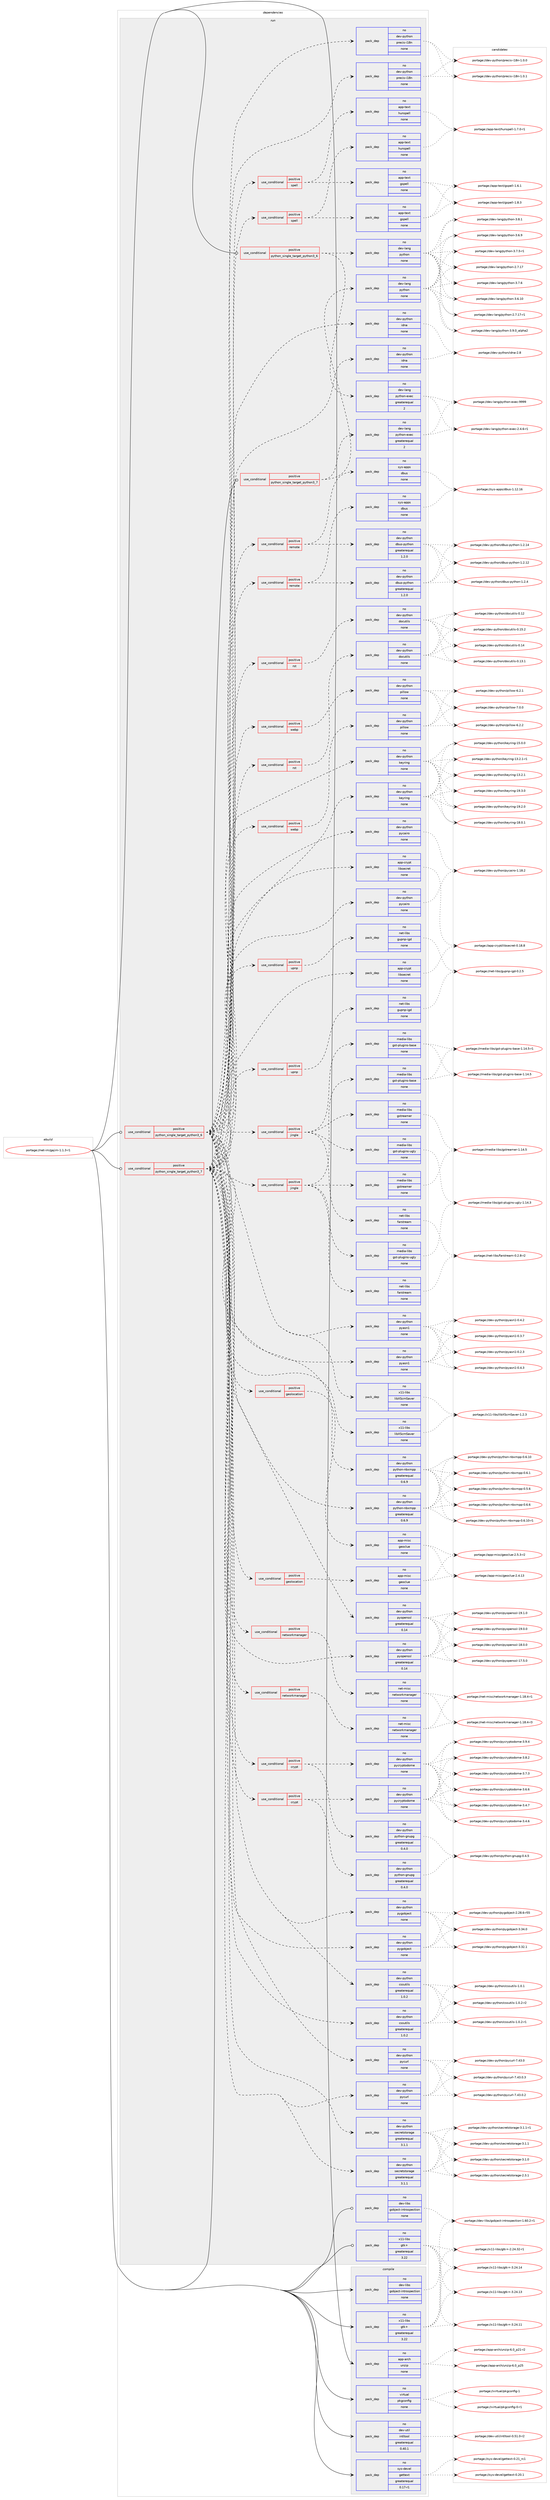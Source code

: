 digraph prolog {

# *************
# Graph options
# *************

newrank=true;
concentrate=true;
compound=true;
graph [rankdir=LR,fontname=Helvetica,fontsize=10,ranksep=1.5];#, ranksep=2.5, nodesep=0.2];
edge  [arrowhead=vee];
node  [fontname=Helvetica,fontsize=10];

# **********
# The ebuild
# **********

subgraph cluster_leftcol {
color=gray;
label=<<i>ebuild</i>>;
id [label="portage://net-im/gajim-1.1.3-r1", color=red, width=4, href="../net-im/gajim-1.1.3-r1.svg"];
}

# ****************
# The dependencies
# ****************

subgraph cluster_midcol {
color=gray;
label=<<i>dependencies</i>>;
subgraph cluster_compile {
fillcolor="#eeeeee";
style=filled;
label=<<i>compile</i>>;
subgraph pack107392 {
dependency140180 [label=<<TABLE BORDER="0" CELLBORDER="1" CELLSPACING="0" CELLPADDING="4" WIDTH="220"><TR><TD ROWSPAN="6" CELLPADDING="30">pack_dep</TD></TR><TR><TD WIDTH="110">no</TD></TR><TR><TD>app-arch</TD></TR><TR><TD>unzip</TD></TR><TR><TD>none</TD></TR><TR><TD></TD></TR></TABLE>>, shape=none, color=blue];
}
id:e -> dependency140180:w [weight=20,style="solid",arrowhead="vee"];
subgraph pack107393 {
dependency140181 [label=<<TABLE BORDER="0" CELLBORDER="1" CELLSPACING="0" CELLPADDING="4" WIDTH="220"><TR><TD ROWSPAN="6" CELLPADDING="30">pack_dep</TD></TR><TR><TD WIDTH="110">no</TD></TR><TR><TD>dev-libs</TD></TR><TR><TD>gobject-introspection</TD></TR><TR><TD>none</TD></TR><TR><TD></TD></TR></TABLE>>, shape=none, color=blue];
}
id:e -> dependency140181:w [weight=20,style="solid",arrowhead="vee"];
subgraph pack107394 {
dependency140182 [label=<<TABLE BORDER="0" CELLBORDER="1" CELLSPACING="0" CELLPADDING="4" WIDTH="220"><TR><TD ROWSPAN="6" CELLPADDING="30">pack_dep</TD></TR><TR><TD WIDTH="110">no</TD></TR><TR><TD>dev-util</TD></TR><TR><TD>intltool</TD></TR><TR><TD>greaterequal</TD></TR><TR><TD>0.40.1</TD></TR></TABLE>>, shape=none, color=blue];
}
id:e -> dependency140182:w [weight=20,style="solid",arrowhead="vee"];
subgraph pack107395 {
dependency140183 [label=<<TABLE BORDER="0" CELLBORDER="1" CELLSPACING="0" CELLPADDING="4" WIDTH="220"><TR><TD ROWSPAN="6" CELLPADDING="30">pack_dep</TD></TR><TR><TD WIDTH="110">no</TD></TR><TR><TD>sys-devel</TD></TR><TR><TD>gettext</TD></TR><TR><TD>greaterequal</TD></TR><TR><TD>0.17-r1</TD></TR></TABLE>>, shape=none, color=blue];
}
id:e -> dependency140183:w [weight=20,style="solid",arrowhead="vee"];
subgraph pack107396 {
dependency140184 [label=<<TABLE BORDER="0" CELLBORDER="1" CELLSPACING="0" CELLPADDING="4" WIDTH="220"><TR><TD ROWSPAN="6" CELLPADDING="30">pack_dep</TD></TR><TR><TD WIDTH="110">no</TD></TR><TR><TD>virtual</TD></TR><TR><TD>pkgconfig</TD></TR><TR><TD>none</TD></TR><TR><TD></TD></TR></TABLE>>, shape=none, color=blue];
}
id:e -> dependency140184:w [weight=20,style="solid",arrowhead="vee"];
subgraph pack107397 {
dependency140185 [label=<<TABLE BORDER="0" CELLBORDER="1" CELLSPACING="0" CELLPADDING="4" WIDTH="220"><TR><TD ROWSPAN="6" CELLPADDING="30">pack_dep</TD></TR><TR><TD WIDTH="110">no</TD></TR><TR><TD>x11-libs</TD></TR><TR><TD>gtk+</TD></TR><TR><TD>greaterequal</TD></TR><TR><TD>3.22</TD></TR></TABLE>>, shape=none, color=blue];
}
id:e -> dependency140185:w [weight=20,style="solid",arrowhead="vee"];
}
subgraph cluster_compileandrun {
fillcolor="#eeeeee";
style=filled;
label=<<i>compile and run</i>>;
}
subgraph cluster_run {
fillcolor="#eeeeee";
style=filled;
label=<<i>run</i>>;
subgraph cond30440 {
dependency140186 [label=<<TABLE BORDER="0" CELLBORDER="1" CELLSPACING="0" CELLPADDING="4"><TR><TD ROWSPAN="3" CELLPADDING="10">use_conditional</TD></TR><TR><TD>positive</TD></TR><TR><TD>python_single_target_python3_6</TD></TR></TABLE>>, shape=none, color=red];
subgraph pack107398 {
dependency140187 [label=<<TABLE BORDER="0" CELLBORDER="1" CELLSPACING="0" CELLPADDING="4" WIDTH="220"><TR><TD ROWSPAN="6" CELLPADDING="30">pack_dep</TD></TR><TR><TD WIDTH="110">no</TD></TR><TR><TD>dev-lang</TD></TR><TR><TD>python</TD></TR><TR><TD>none</TD></TR><TR><TD></TD></TR></TABLE>>, shape=none, color=blue];
}
dependency140186:e -> dependency140187:w [weight=20,style="dashed",arrowhead="vee"];
subgraph pack107399 {
dependency140188 [label=<<TABLE BORDER="0" CELLBORDER="1" CELLSPACING="0" CELLPADDING="4" WIDTH="220"><TR><TD ROWSPAN="6" CELLPADDING="30">pack_dep</TD></TR><TR><TD WIDTH="110">no</TD></TR><TR><TD>dev-lang</TD></TR><TR><TD>python-exec</TD></TR><TR><TD>greaterequal</TD></TR><TR><TD>2</TD></TR></TABLE>>, shape=none, color=blue];
}
dependency140186:e -> dependency140188:w [weight=20,style="dashed",arrowhead="vee"];
}
id:e -> dependency140186:w [weight=20,style="solid",arrowhead="odot"];
subgraph cond30441 {
dependency140189 [label=<<TABLE BORDER="0" CELLBORDER="1" CELLSPACING="0" CELLPADDING="4"><TR><TD ROWSPAN="3" CELLPADDING="10">use_conditional</TD></TR><TR><TD>positive</TD></TR><TR><TD>python_single_target_python3_6</TD></TR></TABLE>>, shape=none, color=red];
subgraph pack107400 {
dependency140190 [label=<<TABLE BORDER="0" CELLBORDER="1" CELLSPACING="0" CELLPADDING="4" WIDTH="220"><TR><TD ROWSPAN="6" CELLPADDING="30">pack_dep</TD></TR><TR><TD WIDTH="110">no</TD></TR><TR><TD>dev-python</TD></TR><TR><TD>idna</TD></TR><TR><TD>none</TD></TR><TR><TD></TD></TR></TABLE>>, shape=none, color=blue];
}
dependency140189:e -> dependency140190:w [weight=20,style="dashed",arrowhead="vee"];
subgraph pack107401 {
dependency140191 [label=<<TABLE BORDER="0" CELLBORDER="1" CELLSPACING="0" CELLPADDING="4" WIDTH="220"><TR><TD ROWSPAN="6" CELLPADDING="30">pack_dep</TD></TR><TR><TD WIDTH="110">no</TD></TR><TR><TD>dev-python</TD></TR><TR><TD>precis-i18n</TD></TR><TR><TD>none</TD></TR><TR><TD></TD></TR></TABLE>>, shape=none, color=blue];
}
dependency140189:e -> dependency140191:w [weight=20,style="dashed",arrowhead="vee"];
subgraph pack107402 {
dependency140192 [label=<<TABLE BORDER="0" CELLBORDER="1" CELLSPACING="0" CELLPADDING="4" WIDTH="220"><TR><TD ROWSPAN="6" CELLPADDING="30">pack_dep</TD></TR><TR><TD WIDTH="110">no</TD></TR><TR><TD>dev-python</TD></TR><TR><TD>pyasn1</TD></TR><TR><TD>none</TD></TR><TR><TD></TD></TR></TABLE>>, shape=none, color=blue];
}
dependency140189:e -> dependency140192:w [weight=20,style="dashed",arrowhead="vee"];
subgraph pack107403 {
dependency140193 [label=<<TABLE BORDER="0" CELLBORDER="1" CELLSPACING="0" CELLPADDING="4" WIDTH="220"><TR><TD ROWSPAN="6" CELLPADDING="30">pack_dep</TD></TR><TR><TD WIDTH="110">no</TD></TR><TR><TD>dev-python</TD></TR><TR><TD>pycairo</TD></TR><TR><TD>none</TD></TR><TR><TD></TD></TR></TABLE>>, shape=none, color=blue];
}
dependency140189:e -> dependency140193:w [weight=20,style="dashed",arrowhead="vee"];
subgraph pack107404 {
dependency140194 [label=<<TABLE BORDER="0" CELLBORDER="1" CELLSPACING="0" CELLPADDING="4" WIDTH="220"><TR><TD ROWSPAN="6" CELLPADDING="30">pack_dep</TD></TR><TR><TD WIDTH="110">no</TD></TR><TR><TD>dev-python</TD></TR><TR><TD>pycurl</TD></TR><TR><TD>none</TD></TR><TR><TD></TD></TR></TABLE>>, shape=none, color=blue];
}
dependency140189:e -> dependency140194:w [weight=20,style="dashed",arrowhead="vee"];
subgraph pack107405 {
dependency140195 [label=<<TABLE BORDER="0" CELLBORDER="1" CELLSPACING="0" CELLPADDING="4" WIDTH="220"><TR><TD ROWSPAN="6" CELLPADDING="30">pack_dep</TD></TR><TR><TD WIDTH="110">no</TD></TR><TR><TD>dev-python</TD></TR><TR><TD>pygobject</TD></TR><TR><TD>none</TD></TR><TR><TD></TD></TR></TABLE>>, shape=none, color=blue];
}
dependency140189:e -> dependency140195:w [weight=20,style="dashed",arrowhead="vee"];
subgraph pack107406 {
dependency140196 [label=<<TABLE BORDER="0" CELLBORDER="1" CELLSPACING="0" CELLPADDING="4" WIDTH="220"><TR><TD ROWSPAN="6" CELLPADDING="30">pack_dep</TD></TR><TR><TD WIDTH="110">no</TD></TR><TR><TD>dev-python</TD></TR><TR><TD>pyopenssl</TD></TR><TR><TD>greaterequal</TD></TR><TR><TD>0.14</TD></TR></TABLE>>, shape=none, color=blue];
}
dependency140189:e -> dependency140196:w [weight=20,style="dashed",arrowhead="vee"];
subgraph pack107407 {
dependency140197 [label=<<TABLE BORDER="0" CELLBORDER="1" CELLSPACING="0" CELLPADDING="4" WIDTH="220"><TR><TD ROWSPAN="6" CELLPADDING="30">pack_dep</TD></TR><TR><TD WIDTH="110">no</TD></TR><TR><TD>dev-python</TD></TR><TR><TD>python-nbxmpp</TD></TR><TR><TD>greaterequal</TD></TR><TR><TD>0.6.9</TD></TR></TABLE>>, shape=none, color=blue];
}
dependency140189:e -> dependency140197:w [weight=20,style="dashed",arrowhead="vee"];
subgraph pack107408 {
dependency140198 [label=<<TABLE BORDER="0" CELLBORDER="1" CELLSPACING="0" CELLPADDING="4" WIDTH="220"><TR><TD ROWSPAN="6" CELLPADDING="30">pack_dep</TD></TR><TR><TD WIDTH="110">no</TD></TR><TR><TD>x11-libs</TD></TR><TR><TD>libXScrnSaver</TD></TR><TR><TD>none</TD></TR><TR><TD></TD></TR></TABLE>>, shape=none, color=blue];
}
dependency140189:e -> dependency140198:w [weight=20,style="dashed",arrowhead="vee"];
subgraph pack107409 {
dependency140199 [label=<<TABLE BORDER="0" CELLBORDER="1" CELLSPACING="0" CELLPADDING="4" WIDTH="220"><TR><TD ROWSPAN="6" CELLPADDING="30">pack_dep</TD></TR><TR><TD WIDTH="110">no</TD></TR><TR><TD>app-crypt</TD></TR><TR><TD>libsecret</TD></TR><TR><TD>none</TD></TR><TR><TD></TD></TR></TABLE>>, shape=none, color=blue];
}
dependency140189:e -> dependency140199:w [weight=20,style="dashed",arrowhead="vee"];
subgraph pack107410 {
dependency140200 [label=<<TABLE BORDER="0" CELLBORDER="1" CELLSPACING="0" CELLPADDING="4" WIDTH="220"><TR><TD ROWSPAN="6" CELLPADDING="30">pack_dep</TD></TR><TR><TD WIDTH="110">no</TD></TR><TR><TD>dev-python</TD></TR><TR><TD>keyring</TD></TR><TR><TD>none</TD></TR><TR><TD></TD></TR></TABLE>>, shape=none, color=blue];
}
dependency140189:e -> dependency140200:w [weight=20,style="dashed",arrowhead="vee"];
subgraph pack107411 {
dependency140201 [label=<<TABLE BORDER="0" CELLBORDER="1" CELLSPACING="0" CELLPADDING="4" WIDTH="220"><TR><TD ROWSPAN="6" CELLPADDING="30">pack_dep</TD></TR><TR><TD WIDTH="110">no</TD></TR><TR><TD>dev-python</TD></TR><TR><TD>secretstorage</TD></TR><TR><TD>greaterequal</TD></TR><TR><TD>3.1.1</TD></TR></TABLE>>, shape=none, color=blue];
}
dependency140189:e -> dependency140201:w [weight=20,style="dashed",arrowhead="vee"];
subgraph pack107412 {
dependency140202 [label=<<TABLE BORDER="0" CELLBORDER="1" CELLSPACING="0" CELLPADDING="4" WIDTH="220"><TR><TD ROWSPAN="6" CELLPADDING="30">pack_dep</TD></TR><TR><TD WIDTH="110">no</TD></TR><TR><TD>dev-python</TD></TR><TR><TD>cssutils</TD></TR><TR><TD>greaterequal</TD></TR><TR><TD>1.0.2</TD></TR></TABLE>>, shape=none, color=blue];
}
dependency140189:e -> dependency140202:w [weight=20,style="dashed",arrowhead="vee"];
subgraph cond30442 {
dependency140203 [label=<<TABLE BORDER="0" CELLBORDER="1" CELLSPACING="0" CELLPADDING="4"><TR><TD ROWSPAN="3" CELLPADDING="10">use_conditional</TD></TR><TR><TD>positive</TD></TR><TR><TD>crypt</TD></TR></TABLE>>, shape=none, color=red];
subgraph pack107413 {
dependency140204 [label=<<TABLE BORDER="0" CELLBORDER="1" CELLSPACING="0" CELLPADDING="4" WIDTH="220"><TR><TD ROWSPAN="6" CELLPADDING="30">pack_dep</TD></TR><TR><TD WIDTH="110">no</TD></TR><TR><TD>dev-python</TD></TR><TR><TD>pycryptodome</TD></TR><TR><TD>none</TD></TR><TR><TD></TD></TR></TABLE>>, shape=none, color=blue];
}
dependency140203:e -> dependency140204:w [weight=20,style="dashed",arrowhead="vee"];
subgraph pack107414 {
dependency140205 [label=<<TABLE BORDER="0" CELLBORDER="1" CELLSPACING="0" CELLPADDING="4" WIDTH="220"><TR><TD ROWSPAN="6" CELLPADDING="30">pack_dep</TD></TR><TR><TD WIDTH="110">no</TD></TR><TR><TD>dev-python</TD></TR><TR><TD>python-gnupg</TD></TR><TR><TD>greaterequal</TD></TR><TR><TD>0.4.0</TD></TR></TABLE>>, shape=none, color=blue];
}
dependency140203:e -> dependency140205:w [weight=20,style="dashed",arrowhead="vee"];
}
dependency140189:e -> dependency140203:w [weight=20,style="dashed",arrowhead="vee"];
subgraph cond30443 {
dependency140206 [label=<<TABLE BORDER="0" CELLBORDER="1" CELLSPACING="0" CELLPADDING="4"><TR><TD ROWSPAN="3" CELLPADDING="10">use_conditional</TD></TR><TR><TD>positive</TD></TR><TR><TD>geolocation</TD></TR></TABLE>>, shape=none, color=red];
subgraph pack107415 {
dependency140207 [label=<<TABLE BORDER="0" CELLBORDER="1" CELLSPACING="0" CELLPADDING="4" WIDTH="220"><TR><TD ROWSPAN="6" CELLPADDING="30">pack_dep</TD></TR><TR><TD WIDTH="110">no</TD></TR><TR><TD>app-misc</TD></TR><TR><TD>geoclue</TD></TR><TR><TD>none</TD></TR><TR><TD></TD></TR></TABLE>>, shape=none, color=blue];
}
dependency140206:e -> dependency140207:w [weight=20,style="dashed",arrowhead="vee"];
}
dependency140189:e -> dependency140206:w [weight=20,style="dashed",arrowhead="vee"];
subgraph cond30444 {
dependency140208 [label=<<TABLE BORDER="0" CELLBORDER="1" CELLSPACING="0" CELLPADDING="4"><TR><TD ROWSPAN="3" CELLPADDING="10">use_conditional</TD></TR><TR><TD>positive</TD></TR><TR><TD>jingle</TD></TR></TABLE>>, shape=none, color=red];
subgraph pack107416 {
dependency140209 [label=<<TABLE BORDER="0" CELLBORDER="1" CELLSPACING="0" CELLPADDING="4" WIDTH="220"><TR><TD ROWSPAN="6" CELLPADDING="30">pack_dep</TD></TR><TR><TD WIDTH="110">no</TD></TR><TR><TD>net-libs</TD></TR><TR><TD>farstream</TD></TR><TR><TD>none</TD></TR><TR><TD></TD></TR></TABLE>>, shape=none, color=blue];
}
dependency140208:e -> dependency140209:w [weight=20,style="dashed",arrowhead="vee"];
subgraph pack107417 {
dependency140210 [label=<<TABLE BORDER="0" CELLBORDER="1" CELLSPACING="0" CELLPADDING="4" WIDTH="220"><TR><TD ROWSPAN="6" CELLPADDING="30">pack_dep</TD></TR><TR><TD WIDTH="110">no</TD></TR><TR><TD>media-libs</TD></TR><TR><TD>gstreamer</TD></TR><TR><TD>none</TD></TR><TR><TD></TD></TR></TABLE>>, shape=none, color=blue];
}
dependency140208:e -> dependency140210:w [weight=20,style="dashed",arrowhead="vee"];
subgraph pack107418 {
dependency140211 [label=<<TABLE BORDER="0" CELLBORDER="1" CELLSPACING="0" CELLPADDING="4" WIDTH="220"><TR><TD ROWSPAN="6" CELLPADDING="30">pack_dep</TD></TR><TR><TD WIDTH="110">no</TD></TR><TR><TD>media-libs</TD></TR><TR><TD>gst-plugins-base</TD></TR><TR><TD>none</TD></TR><TR><TD></TD></TR></TABLE>>, shape=none, color=blue];
}
dependency140208:e -> dependency140211:w [weight=20,style="dashed",arrowhead="vee"];
subgraph pack107419 {
dependency140212 [label=<<TABLE BORDER="0" CELLBORDER="1" CELLSPACING="0" CELLPADDING="4" WIDTH="220"><TR><TD ROWSPAN="6" CELLPADDING="30">pack_dep</TD></TR><TR><TD WIDTH="110">no</TD></TR><TR><TD>media-libs</TD></TR><TR><TD>gst-plugins-ugly</TD></TR><TR><TD>none</TD></TR><TR><TD></TD></TR></TABLE>>, shape=none, color=blue];
}
dependency140208:e -> dependency140212:w [weight=20,style="dashed",arrowhead="vee"];
}
dependency140189:e -> dependency140208:w [weight=20,style="dashed",arrowhead="vee"];
subgraph cond30445 {
dependency140213 [label=<<TABLE BORDER="0" CELLBORDER="1" CELLSPACING="0" CELLPADDING="4"><TR><TD ROWSPAN="3" CELLPADDING="10">use_conditional</TD></TR><TR><TD>positive</TD></TR><TR><TD>networkmanager</TD></TR></TABLE>>, shape=none, color=red];
subgraph pack107420 {
dependency140214 [label=<<TABLE BORDER="0" CELLBORDER="1" CELLSPACING="0" CELLPADDING="4" WIDTH="220"><TR><TD ROWSPAN="6" CELLPADDING="30">pack_dep</TD></TR><TR><TD WIDTH="110">no</TD></TR><TR><TD>net-misc</TD></TR><TR><TD>networkmanager</TD></TR><TR><TD>none</TD></TR><TR><TD></TD></TR></TABLE>>, shape=none, color=blue];
}
dependency140213:e -> dependency140214:w [weight=20,style="dashed",arrowhead="vee"];
}
dependency140189:e -> dependency140213:w [weight=20,style="dashed",arrowhead="vee"];
subgraph cond30446 {
dependency140215 [label=<<TABLE BORDER="0" CELLBORDER="1" CELLSPACING="0" CELLPADDING="4"><TR><TD ROWSPAN="3" CELLPADDING="10">use_conditional</TD></TR><TR><TD>positive</TD></TR><TR><TD>remote</TD></TR></TABLE>>, shape=none, color=red];
subgraph pack107421 {
dependency140216 [label=<<TABLE BORDER="0" CELLBORDER="1" CELLSPACING="0" CELLPADDING="4" WIDTH="220"><TR><TD ROWSPAN="6" CELLPADDING="30">pack_dep</TD></TR><TR><TD WIDTH="110">no</TD></TR><TR><TD>dev-python</TD></TR><TR><TD>dbus-python</TD></TR><TR><TD>greaterequal</TD></TR><TR><TD>1.2.0</TD></TR></TABLE>>, shape=none, color=blue];
}
dependency140215:e -> dependency140216:w [weight=20,style="dashed",arrowhead="vee"];
subgraph pack107422 {
dependency140217 [label=<<TABLE BORDER="0" CELLBORDER="1" CELLSPACING="0" CELLPADDING="4" WIDTH="220"><TR><TD ROWSPAN="6" CELLPADDING="30">pack_dep</TD></TR><TR><TD WIDTH="110">no</TD></TR><TR><TD>sys-apps</TD></TR><TR><TD>dbus</TD></TR><TR><TD>none</TD></TR><TR><TD></TD></TR></TABLE>>, shape=none, color=blue];
}
dependency140215:e -> dependency140217:w [weight=20,style="dashed",arrowhead="vee"];
}
dependency140189:e -> dependency140215:w [weight=20,style="dashed",arrowhead="vee"];
subgraph cond30447 {
dependency140218 [label=<<TABLE BORDER="0" CELLBORDER="1" CELLSPACING="0" CELLPADDING="4"><TR><TD ROWSPAN="3" CELLPADDING="10">use_conditional</TD></TR><TR><TD>positive</TD></TR><TR><TD>rst</TD></TR></TABLE>>, shape=none, color=red];
subgraph pack107423 {
dependency140219 [label=<<TABLE BORDER="0" CELLBORDER="1" CELLSPACING="0" CELLPADDING="4" WIDTH="220"><TR><TD ROWSPAN="6" CELLPADDING="30">pack_dep</TD></TR><TR><TD WIDTH="110">no</TD></TR><TR><TD>dev-python</TD></TR><TR><TD>docutils</TD></TR><TR><TD>none</TD></TR><TR><TD></TD></TR></TABLE>>, shape=none, color=blue];
}
dependency140218:e -> dependency140219:w [weight=20,style="dashed",arrowhead="vee"];
}
dependency140189:e -> dependency140218:w [weight=20,style="dashed",arrowhead="vee"];
subgraph cond30448 {
dependency140220 [label=<<TABLE BORDER="0" CELLBORDER="1" CELLSPACING="0" CELLPADDING="4"><TR><TD ROWSPAN="3" CELLPADDING="10">use_conditional</TD></TR><TR><TD>positive</TD></TR><TR><TD>spell</TD></TR></TABLE>>, shape=none, color=red];
subgraph pack107424 {
dependency140221 [label=<<TABLE BORDER="0" CELLBORDER="1" CELLSPACING="0" CELLPADDING="4" WIDTH="220"><TR><TD ROWSPAN="6" CELLPADDING="30">pack_dep</TD></TR><TR><TD WIDTH="110">no</TD></TR><TR><TD>app-text</TD></TR><TR><TD>gspell</TD></TR><TR><TD>none</TD></TR><TR><TD></TD></TR></TABLE>>, shape=none, color=blue];
}
dependency140220:e -> dependency140221:w [weight=20,style="dashed",arrowhead="vee"];
subgraph pack107425 {
dependency140222 [label=<<TABLE BORDER="0" CELLBORDER="1" CELLSPACING="0" CELLPADDING="4" WIDTH="220"><TR><TD ROWSPAN="6" CELLPADDING="30">pack_dep</TD></TR><TR><TD WIDTH="110">no</TD></TR><TR><TD>app-text</TD></TR><TR><TD>hunspell</TD></TR><TR><TD>none</TD></TR><TR><TD></TD></TR></TABLE>>, shape=none, color=blue];
}
dependency140220:e -> dependency140222:w [weight=20,style="dashed",arrowhead="vee"];
}
dependency140189:e -> dependency140220:w [weight=20,style="dashed",arrowhead="vee"];
subgraph cond30449 {
dependency140223 [label=<<TABLE BORDER="0" CELLBORDER="1" CELLSPACING="0" CELLPADDING="4"><TR><TD ROWSPAN="3" CELLPADDING="10">use_conditional</TD></TR><TR><TD>positive</TD></TR><TR><TD>upnp</TD></TR></TABLE>>, shape=none, color=red];
subgraph pack107426 {
dependency140224 [label=<<TABLE BORDER="0" CELLBORDER="1" CELLSPACING="0" CELLPADDING="4" WIDTH="220"><TR><TD ROWSPAN="6" CELLPADDING="30">pack_dep</TD></TR><TR><TD WIDTH="110">no</TD></TR><TR><TD>net-libs</TD></TR><TR><TD>gupnp-igd</TD></TR><TR><TD>none</TD></TR><TR><TD></TD></TR></TABLE>>, shape=none, color=blue];
}
dependency140223:e -> dependency140224:w [weight=20,style="dashed",arrowhead="vee"];
}
dependency140189:e -> dependency140223:w [weight=20,style="dashed",arrowhead="vee"];
subgraph cond30450 {
dependency140225 [label=<<TABLE BORDER="0" CELLBORDER="1" CELLSPACING="0" CELLPADDING="4"><TR><TD ROWSPAN="3" CELLPADDING="10">use_conditional</TD></TR><TR><TD>positive</TD></TR><TR><TD>webp</TD></TR></TABLE>>, shape=none, color=red];
subgraph pack107427 {
dependency140226 [label=<<TABLE BORDER="0" CELLBORDER="1" CELLSPACING="0" CELLPADDING="4" WIDTH="220"><TR><TD ROWSPAN="6" CELLPADDING="30">pack_dep</TD></TR><TR><TD WIDTH="110">no</TD></TR><TR><TD>dev-python</TD></TR><TR><TD>pillow</TD></TR><TR><TD>none</TD></TR><TR><TD></TD></TR></TABLE>>, shape=none, color=blue];
}
dependency140225:e -> dependency140226:w [weight=20,style="dashed",arrowhead="vee"];
}
dependency140189:e -> dependency140225:w [weight=20,style="dashed",arrowhead="vee"];
}
id:e -> dependency140189:w [weight=20,style="solid",arrowhead="odot"];
subgraph cond30451 {
dependency140227 [label=<<TABLE BORDER="0" CELLBORDER="1" CELLSPACING="0" CELLPADDING="4"><TR><TD ROWSPAN="3" CELLPADDING="10">use_conditional</TD></TR><TR><TD>positive</TD></TR><TR><TD>python_single_target_python3_7</TD></TR></TABLE>>, shape=none, color=red];
subgraph pack107428 {
dependency140228 [label=<<TABLE BORDER="0" CELLBORDER="1" CELLSPACING="0" CELLPADDING="4" WIDTH="220"><TR><TD ROWSPAN="6" CELLPADDING="30">pack_dep</TD></TR><TR><TD WIDTH="110">no</TD></TR><TR><TD>dev-lang</TD></TR><TR><TD>python</TD></TR><TR><TD>none</TD></TR><TR><TD></TD></TR></TABLE>>, shape=none, color=blue];
}
dependency140227:e -> dependency140228:w [weight=20,style="dashed",arrowhead="vee"];
subgraph pack107429 {
dependency140229 [label=<<TABLE BORDER="0" CELLBORDER="1" CELLSPACING="0" CELLPADDING="4" WIDTH="220"><TR><TD ROWSPAN="6" CELLPADDING="30">pack_dep</TD></TR><TR><TD WIDTH="110">no</TD></TR><TR><TD>dev-lang</TD></TR><TR><TD>python-exec</TD></TR><TR><TD>greaterequal</TD></TR><TR><TD>2</TD></TR></TABLE>>, shape=none, color=blue];
}
dependency140227:e -> dependency140229:w [weight=20,style="dashed",arrowhead="vee"];
}
id:e -> dependency140227:w [weight=20,style="solid",arrowhead="odot"];
subgraph cond30452 {
dependency140230 [label=<<TABLE BORDER="0" CELLBORDER="1" CELLSPACING="0" CELLPADDING="4"><TR><TD ROWSPAN="3" CELLPADDING="10">use_conditional</TD></TR><TR><TD>positive</TD></TR><TR><TD>python_single_target_python3_7</TD></TR></TABLE>>, shape=none, color=red];
subgraph pack107430 {
dependency140231 [label=<<TABLE BORDER="0" CELLBORDER="1" CELLSPACING="0" CELLPADDING="4" WIDTH="220"><TR><TD ROWSPAN="6" CELLPADDING="30">pack_dep</TD></TR><TR><TD WIDTH="110">no</TD></TR><TR><TD>dev-python</TD></TR><TR><TD>idna</TD></TR><TR><TD>none</TD></TR><TR><TD></TD></TR></TABLE>>, shape=none, color=blue];
}
dependency140230:e -> dependency140231:w [weight=20,style="dashed",arrowhead="vee"];
subgraph pack107431 {
dependency140232 [label=<<TABLE BORDER="0" CELLBORDER="1" CELLSPACING="0" CELLPADDING="4" WIDTH="220"><TR><TD ROWSPAN="6" CELLPADDING="30">pack_dep</TD></TR><TR><TD WIDTH="110">no</TD></TR><TR><TD>dev-python</TD></TR><TR><TD>precis-i18n</TD></TR><TR><TD>none</TD></TR><TR><TD></TD></TR></TABLE>>, shape=none, color=blue];
}
dependency140230:e -> dependency140232:w [weight=20,style="dashed",arrowhead="vee"];
subgraph pack107432 {
dependency140233 [label=<<TABLE BORDER="0" CELLBORDER="1" CELLSPACING="0" CELLPADDING="4" WIDTH="220"><TR><TD ROWSPAN="6" CELLPADDING="30">pack_dep</TD></TR><TR><TD WIDTH="110">no</TD></TR><TR><TD>dev-python</TD></TR><TR><TD>pyasn1</TD></TR><TR><TD>none</TD></TR><TR><TD></TD></TR></TABLE>>, shape=none, color=blue];
}
dependency140230:e -> dependency140233:w [weight=20,style="dashed",arrowhead="vee"];
subgraph pack107433 {
dependency140234 [label=<<TABLE BORDER="0" CELLBORDER="1" CELLSPACING="0" CELLPADDING="4" WIDTH="220"><TR><TD ROWSPAN="6" CELLPADDING="30">pack_dep</TD></TR><TR><TD WIDTH="110">no</TD></TR><TR><TD>dev-python</TD></TR><TR><TD>pycairo</TD></TR><TR><TD>none</TD></TR><TR><TD></TD></TR></TABLE>>, shape=none, color=blue];
}
dependency140230:e -> dependency140234:w [weight=20,style="dashed",arrowhead="vee"];
subgraph pack107434 {
dependency140235 [label=<<TABLE BORDER="0" CELLBORDER="1" CELLSPACING="0" CELLPADDING="4" WIDTH="220"><TR><TD ROWSPAN="6" CELLPADDING="30">pack_dep</TD></TR><TR><TD WIDTH="110">no</TD></TR><TR><TD>dev-python</TD></TR><TR><TD>pycurl</TD></TR><TR><TD>none</TD></TR><TR><TD></TD></TR></TABLE>>, shape=none, color=blue];
}
dependency140230:e -> dependency140235:w [weight=20,style="dashed",arrowhead="vee"];
subgraph pack107435 {
dependency140236 [label=<<TABLE BORDER="0" CELLBORDER="1" CELLSPACING="0" CELLPADDING="4" WIDTH="220"><TR><TD ROWSPAN="6" CELLPADDING="30">pack_dep</TD></TR><TR><TD WIDTH="110">no</TD></TR><TR><TD>dev-python</TD></TR><TR><TD>pygobject</TD></TR><TR><TD>none</TD></TR><TR><TD></TD></TR></TABLE>>, shape=none, color=blue];
}
dependency140230:e -> dependency140236:w [weight=20,style="dashed",arrowhead="vee"];
subgraph pack107436 {
dependency140237 [label=<<TABLE BORDER="0" CELLBORDER="1" CELLSPACING="0" CELLPADDING="4" WIDTH="220"><TR><TD ROWSPAN="6" CELLPADDING="30">pack_dep</TD></TR><TR><TD WIDTH="110">no</TD></TR><TR><TD>dev-python</TD></TR><TR><TD>pyopenssl</TD></TR><TR><TD>greaterequal</TD></TR><TR><TD>0.14</TD></TR></TABLE>>, shape=none, color=blue];
}
dependency140230:e -> dependency140237:w [weight=20,style="dashed",arrowhead="vee"];
subgraph pack107437 {
dependency140238 [label=<<TABLE BORDER="0" CELLBORDER="1" CELLSPACING="0" CELLPADDING="4" WIDTH="220"><TR><TD ROWSPAN="6" CELLPADDING="30">pack_dep</TD></TR><TR><TD WIDTH="110">no</TD></TR><TR><TD>dev-python</TD></TR><TR><TD>python-nbxmpp</TD></TR><TR><TD>greaterequal</TD></TR><TR><TD>0.6.9</TD></TR></TABLE>>, shape=none, color=blue];
}
dependency140230:e -> dependency140238:w [weight=20,style="dashed",arrowhead="vee"];
subgraph pack107438 {
dependency140239 [label=<<TABLE BORDER="0" CELLBORDER="1" CELLSPACING="0" CELLPADDING="4" WIDTH="220"><TR><TD ROWSPAN="6" CELLPADDING="30">pack_dep</TD></TR><TR><TD WIDTH="110">no</TD></TR><TR><TD>x11-libs</TD></TR><TR><TD>libXScrnSaver</TD></TR><TR><TD>none</TD></TR><TR><TD></TD></TR></TABLE>>, shape=none, color=blue];
}
dependency140230:e -> dependency140239:w [weight=20,style="dashed",arrowhead="vee"];
subgraph pack107439 {
dependency140240 [label=<<TABLE BORDER="0" CELLBORDER="1" CELLSPACING="0" CELLPADDING="4" WIDTH="220"><TR><TD ROWSPAN="6" CELLPADDING="30">pack_dep</TD></TR><TR><TD WIDTH="110">no</TD></TR><TR><TD>app-crypt</TD></TR><TR><TD>libsecret</TD></TR><TR><TD>none</TD></TR><TR><TD></TD></TR></TABLE>>, shape=none, color=blue];
}
dependency140230:e -> dependency140240:w [weight=20,style="dashed",arrowhead="vee"];
subgraph pack107440 {
dependency140241 [label=<<TABLE BORDER="0" CELLBORDER="1" CELLSPACING="0" CELLPADDING="4" WIDTH="220"><TR><TD ROWSPAN="6" CELLPADDING="30">pack_dep</TD></TR><TR><TD WIDTH="110">no</TD></TR><TR><TD>dev-python</TD></TR><TR><TD>keyring</TD></TR><TR><TD>none</TD></TR><TR><TD></TD></TR></TABLE>>, shape=none, color=blue];
}
dependency140230:e -> dependency140241:w [weight=20,style="dashed",arrowhead="vee"];
subgraph pack107441 {
dependency140242 [label=<<TABLE BORDER="0" CELLBORDER="1" CELLSPACING="0" CELLPADDING="4" WIDTH="220"><TR><TD ROWSPAN="6" CELLPADDING="30">pack_dep</TD></TR><TR><TD WIDTH="110">no</TD></TR><TR><TD>dev-python</TD></TR><TR><TD>secretstorage</TD></TR><TR><TD>greaterequal</TD></TR><TR><TD>3.1.1</TD></TR></TABLE>>, shape=none, color=blue];
}
dependency140230:e -> dependency140242:w [weight=20,style="dashed",arrowhead="vee"];
subgraph pack107442 {
dependency140243 [label=<<TABLE BORDER="0" CELLBORDER="1" CELLSPACING="0" CELLPADDING="4" WIDTH="220"><TR><TD ROWSPAN="6" CELLPADDING="30">pack_dep</TD></TR><TR><TD WIDTH="110">no</TD></TR><TR><TD>dev-python</TD></TR><TR><TD>cssutils</TD></TR><TR><TD>greaterequal</TD></TR><TR><TD>1.0.2</TD></TR></TABLE>>, shape=none, color=blue];
}
dependency140230:e -> dependency140243:w [weight=20,style="dashed",arrowhead="vee"];
subgraph cond30453 {
dependency140244 [label=<<TABLE BORDER="0" CELLBORDER="1" CELLSPACING="0" CELLPADDING="4"><TR><TD ROWSPAN="3" CELLPADDING="10">use_conditional</TD></TR><TR><TD>positive</TD></TR><TR><TD>crypt</TD></TR></TABLE>>, shape=none, color=red];
subgraph pack107443 {
dependency140245 [label=<<TABLE BORDER="0" CELLBORDER="1" CELLSPACING="0" CELLPADDING="4" WIDTH="220"><TR><TD ROWSPAN="6" CELLPADDING="30">pack_dep</TD></TR><TR><TD WIDTH="110">no</TD></TR><TR><TD>dev-python</TD></TR><TR><TD>pycryptodome</TD></TR><TR><TD>none</TD></TR><TR><TD></TD></TR></TABLE>>, shape=none, color=blue];
}
dependency140244:e -> dependency140245:w [weight=20,style="dashed",arrowhead="vee"];
subgraph pack107444 {
dependency140246 [label=<<TABLE BORDER="0" CELLBORDER="1" CELLSPACING="0" CELLPADDING="4" WIDTH="220"><TR><TD ROWSPAN="6" CELLPADDING="30">pack_dep</TD></TR><TR><TD WIDTH="110">no</TD></TR><TR><TD>dev-python</TD></TR><TR><TD>python-gnupg</TD></TR><TR><TD>greaterequal</TD></TR><TR><TD>0.4.0</TD></TR></TABLE>>, shape=none, color=blue];
}
dependency140244:e -> dependency140246:w [weight=20,style="dashed",arrowhead="vee"];
}
dependency140230:e -> dependency140244:w [weight=20,style="dashed",arrowhead="vee"];
subgraph cond30454 {
dependency140247 [label=<<TABLE BORDER="0" CELLBORDER="1" CELLSPACING="0" CELLPADDING="4"><TR><TD ROWSPAN="3" CELLPADDING="10">use_conditional</TD></TR><TR><TD>positive</TD></TR><TR><TD>geolocation</TD></TR></TABLE>>, shape=none, color=red];
subgraph pack107445 {
dependency140248 [label=<<TABLE BORDER="0" CELLBORDER="1" CELLSPACING="0" CELLPADDING="4" WIDTH="220"><TR><TD ROWSPAN="6" CELLPADDING="30">pack_dep</TD></TR><TR><TD WIDTH="110">no</TD></TR><TR><TD>app-misc</TD></TR><TR><TD>geoclue</TD></TR><TR><TD>none</TD></TR><TR><TD></TD></TR></TABLE>>, shape=none, color=blue];
}
dependency140247:e -> dependency140248:w [weight=20,style="dashed",arrowhead="vee"];
}
dependency140230:e -> dependency140247:w [weight=20,style="dashed",arrowhead="vee"];
subgraph cond30455 {
dependency140249 [label=<<TABLE BORDER="0" CELLBORDER="1" CELLSPACING="0" CELLPADDING="4"><TR><TD ROWSPAN="3" CELLPADDING="10">use_conditional</TD></TR><TR><TD>positive</TD></TR><TR><TD>jingle</TD></TR></TABLE>>, shape=none, color=red];
subgraph pack107446 {
dependency140250 [label=<<TABLE BORDER="0" CELLBORDER="1" CELLSPACING="0" CELLPADDING="4" WIDTH="220"><TR><TD ROWSPAN="6" CELLPADDING="30">pack_dep</TD></TR><TR><TD WIDTH="110">no</TD></TR><TR><TD>net-libs</TD></TR><TR><TD>farstream</TD></TR><TR><TD>none</TD></TR><TR><TD></TD></TR></TABLE>>, shape=none, color=blue];
}
dependency140249:e -> dependency140250:w [weight=20,style="dashed",arrowhead="vee"];
subgraph pack107447 {
dependency140251 [label=<<TABLE BORDER="0" CELLBORDER="1" CELLSPACING="0" CELLPADDING="4" WIDTH="220"><TR><TD ROWSPAN="6" CELLPADDING="30">pack_dep</TD></TR><TR><TD WIDTH="110">no</TD></TR><TR><TD>media-libs</TD></TR><TR><TD>gstreamer</TD></TR><TR><TD>none</TD></TR><TR><TD></TD></TR></TABLE>>, shape=none, color=blue];
}
dependency140249:e -> dependency140251:w [weight=20,style="dashed",arrowhead="vee"];
subgraph pack107448 {
dependency140252 [label=<<TABLE BORDER="0" CELLBORDER="1" CELLSPACING="0" CELLPADDING="4" WIDTH="220"><TR><TD ROWSPAN="6" CELLPADDING="30">pack_dep</TD></TR><TR><TD WIDTH="110">no</TD></TR><TR><TD>media-libs</TD></TR><TR><TD>gst-plugins-base</TD></TR><TR><TD>none</TD></TR><TR><TD></TD></TR></TABLE>>, shape=none, color=blue];
}
dependency140249:e -> dependency140252:w [weight=20,style="dashed",arrowhead="vee"];
subgraph pack107449 {
dependency140253 [label=<<TABLE BORDER="0" CELLBORDER="1" CELLSPACING="0" CELLPADDING="4" WIDTH="220"><TR><TD ROWSPAN="6" CELLPADDING="30">pack_dep</TD></TR><TR><TD WIDTH="110">no</TD></TR><TR><TD>media-libs</TD></TR><TR><TD>gst-plugins-ugly</TD></TR><TR><TD>none</TD></TR><TR><TD></TD></TR></TABLE>>, shape=none, color=blue];
}
dependency140249:e -> dependency140253:w [weight=20,style="dashed",arrowhead="vee"];
}
dependency140230:e -> dependency140249:w [weight=20,style="dashed",arrowhead="vee"];
subgraph cond30456 {
dependency140254 [label=<<TABLE BORDER="0" CELLBORDER="1" CELLSPACING="0" CELLPADDING="4"><TR><TD ROWSPAN="3" CELLPADDING="10">use_conditional</TD></TR><TR><TD>positive</TD></TR><TR><TD>networkmanager</TD></TR></TABLE>>, shape=none, color=red];
subgraph pack107450 {
dependency140255 [label=<<TABLE BORDER="0" CELLBORDER="1" CELLSPACING="0" CELLPADDING="4" WIDTH="220"><TR><TD ROWSPAN="6" CELLPADDING="30">pack_dep</TD></TR><TR><TD WIDTH="110">no</TD></TR><TR><TD>net-misc</TD></TR><TR><TD>networkmanager</TD></TR><TR><TD>none</TD></TR><TR><TD></TD></TR></TABLE>>, shape=none, color=blue];
}
dependency140254:e -> dependency140255:w [weight=20,style="dashed",arrowhead="vee"];
}
dependency140230:e -> dependency140254:w [weight=20,style="dashed",arrowhead="vee"];
subgraph cond30457 {
dependency140256 [label=<<TABLE BORDER="0" CELLBORDER="1" CELLSPACING="0" CELLPADDING="4"><TR><TD ROWSPAN="3" CELLPADDING="10">use_conditional</TD></TR><TR><TD>positive</TD></TR><TR><TD>remote</TD></TR></TABLE>>, shape=none, color=red];
subgraph pack107451 {
dependency140257 [label=<<TABLE BORDER="0" CELLBORDER="1" CELLSPACING="0" CELLPADDING="4" WIDTH="220"><TR><TD ROWSPAN="6" CELLPADDING="30">pack_dep</TD></TR><TR><TD WIDTH="110">no</TD></TR><TR><TD>dev-python</TD></TR><TR><TD>dbus-python</TD></TR><TR><TD>greaterequal</TD></TR><TR><TD>1.2.0</TD></TR></TABLE>>, shape=none, color=blue];
}
dependency140256:e -> dependency140257:w [weight=20,style="dashed",arrowhead="vee"];
subgraph pack107452 {
dependency140258 [label=<<TABLE BORDER="0" CELLBORDER="1" CELLSPACING="0" CELLPADDING="4" WIDTH="220"><TR><TD ROWSPAN="6" CELLPADDING="30">pack_dep</TD></TR><TR><TD WIDTH="110">no</TD></TR><TR><TD>sys-apps</TD></TR><TR><TD>dbus</TD></TR><TR><TD>none</TD></TR><TR><TD></TD></TR></TABLE>>, shape=none, color=blue];
}
dependency140256:e -> dependency140258:w [weight=20,style="dashed",arrowhead="vee"];
}
dependency140230:e -> dependency140256:w [weight=20,style="dashed",arrowhead="vee"];
subgraph cond30458 {
dependency140259 [label=<<TABLE BORDER="0" CELLBORDER="1" CELLSPACING="0" CELLPADDING="4"><TR><TD ROWSPAN="3" CELLPADDING="10">use_conditional</TD></TR><TR><TD>positive</TD></TR><TR><TD>rst</TD></TR></TABLE>>, shape=none, color=red];
subgraph pack107453 {
dependency140260 [label=<<TABLE BORDER="0" CELLBORDER="1" CELLSPACING="0" CELLPADDING="4" WIDTH="220"><TR><TD ROWSPAN="6" CELLPADDING="30">pack_dep</TD></TR><TR><TD WIDTH="110">no</TD></TR><TR><TD>dev-python</TD></TR><TR><TD>docutils</TD></TR><TR><TD>none</TD></TR><TR><TD></TD></TR></TABLE>>, shape=none, color=blue];
}
dependency140259:e -> dependency140260:w [weight=20,style="dashed",arrowhead="vee"];
}
dependency140230:e -> dependency140259:w [weight=20,style="dashed",arrowhead="vee"];
subgraph cond30459 {
dependency140261 [label=<<TABLE BORDER="0" CELLBORDER="1" CELLSPACING="0" CELLPADDING="4"><TR><TD ROWSPAN="3" CELLPADDING="10">use_conditional</TD></TR><TR><TD>positive</TD></TR><TR><TD>spell</TD></TR></TABLE>>, shape=none, color=red];
subgraph pack107454 {
dependency140262 [label=<<TABLE BORDER="0" CELLBORDER="1" CELLSPACING="0" CELLPADDING="4" WIDTH="220"><TR><TD ROWSPAN="6" CELLPADDING="30">pack_dep</TD></TR><TR><TD WIDTH="110">no</TD></TR><TR><TD>app-text</TD></TR><TR><TD>gspell</TD></TR><TR><TD>none</TD></TR><TR><TD></TD></TR></TABLE>>, shape=none, color=blue];
}
dependency140261:e -> dependency140262:w [weight=20,style="dashed",arrowhead="vee"];
subgraph pack107455 {
dependency140263 [label=<<TABLE BORDER="0" CELLBORDER="1" CELLSPACING="0" CELLPADDING="4" WIDTH="220"><TR><TD ROWSPAN="6" CELLPADDING="30">pack_dep</TD></TR><TR><TD WIDTH="110">no</TD></TR><TR><TD>app-text</TD></TR><TR><TD>hunspell</TD></TR><TR><TD>none</TD></TR><TR><TD></TD></TR></TABLE>>, shape=none, color=blue];
}
dependency140261:e -> dependency140263:w [weight=20,style="dashed",arrowhead="vee"];
}
dependency140230:e -> dependency140261:w [weight=20,style="dashed",arrowhead="vee"];
subgraph cond30460 {
dependency140264 [label=<<TABLE BORDER="0" CELLBORDER="1" CELLSPACING="0" CELLPADDING="4"><TR><TD ROWSPAN="3" CELLPADDING="10">use_conditional</TD></TR><TR><TD>positive</TD></TR><TR><TD>upnp</TD></TR></TABLE>>, shape=none, color=red];
subgraph pack107456 {
dependency140265 [label=<<TABLE BORDER="0" CELLBORDER="1" CELLSPACING="0" CELLPADDING="4" WIDTH="220"><TR><TD ROWSPAN="6" CELLPADDING="30">pack_dep</TD></TR><TR><TD WIDTH="110">no</TD></TR><TR><TD>net-libs</TD></TR><TR><TD>gupnp-igd</TD></TR><TR><TD>none</TD></TR><TR><TD></TD></TR></TABLE>>, shape=none, color=blue];
}
dependency140264:e -> dependency140265:w [weight=20,style="dashed",arrowhead="vee"];
}
dependency140230:e -> dependency140264:w [weight=20,style="dashed",arrowhead="vee"];
subgraph cond30461 {
dependency140266 [label=<<TABLE BORDER="0" CELLBORDER="1" CELLSPACING="0" CELLPADDING="4"><TR><TD ROWSPAN="3" CELLPADDING="10">use_conditional</TD></TR><TR><TD>positive</TD></TR><TR><TD>webp</TD></TR></TABLE>>, shape=none, color=red];
subgraph pack107457 {
dependency140267 [label=<<TABLE BORDER="0" CELLBORDER="1" CELLSPACING="0" CELLPADDING="4" WIDTH="220"><TR><TD ROWSPAN="6" CELLPADDING="30">pack_dep</TD></TR><TR><TD WIDTH="110">no</TD></TR><TR><TD>dev-python</TD></TR><TR><TD>pillow</TD></TR><TR><TD>none</TD></TR><TR><TD></TD></TR></TABLE>>, shape=none, color=blue];
}
dependency140266:e -> dependency140267:w [weight=20,style="dashed",arrowhead="vee"];
}
dependency140230:e -> dependency140266:w [weight=20,style="dashed",arrowhead="vee"];
}
id:e -> dependency140230:w [weight=20,style="solid",arrowhead="odot"];
subgraph pack107458 {
dependency140268 [label=<<TABLE BORDER="0" CELLBORDER="1" CELLSPACING="0" CELLPADDING="4" WIDTH="220"><TR><TD ROWSPAN="6" CELLPADDING="30">pack_dep</TD></TR><TR><TD WIDTH="110">no</TD></TR><TR><TD>dev-libs</TD></TR><TR><TD>gobject-introspection</TD></TR><TR><TD>none</TD></TR><TR><TD></TD></TR></TABLE>>, shape=none, color=blue];
}
id:e -> dependency140268:w [weight=20,style="solid",arrowhead="odot"];
subgraph pack107459 {
dependency140269 [label=<<TABLE BORDER="0" CELLBORDER="1" CELLSPACING="0" CELLPADDING="4" WIDTH="220"><TR><TD ROWSPAN="6" CELLPADDING="30">pack_dep</TD></TR><TR><TD WIDTH="110">no</TD></TR><TR><TD>x11-libs</TD></TR><TR><TD>gtk+</TD></TR><TR><TD>greaterequal</TD></TR><TR><TD>3.22</TD></TR></TABLE>>, shape=none, color=blue];
}
id:e -> dependency140269:w [weight=20,style="solid",arrowhead="odot"];
}
}

# **************
# The candidates
# **************

subgraph cluster_choices {
rank=same;
color=gray;
label=<<i>candidates</i>>;

subgraph choice107392 {
color=black;
nodesep=1;
choice971121124597114991044711711012210511245544648951125053 [label="portage://app-arch/unzip-6.0_p25", color=red, width=4,href="../app-arch/unzip-6.0_p25.svg"];
choice9711211245971149910447117110122105112455446489511250494511450 [label="portage://app-arch/unzip-6.0_p21-r2", color=red, width=4,href="../app-arch/unzip-6.0_p21-r2.svg"];
dependency140180:e -> choice971121124597114991044711711012210511245544648951125053:w [style=dotted,weight="100"];
dependency140180:e -> choice9711211245971149910447117110122105112455446489511250494511450:w [style=dotted,weight="100"];
}
subgraph choice107393 {
color=black;
nodesep=1;
choice10010111845108105981154710311198106101991164510511011611411111511210199116105111110454946544846504511449 [label="portage://dev-libs/gobject-introspection-1.60.2-r1", color=red, width=4,href="../dev-libs/gobject-introspection-1.60.2-r1.svg"];
dependency140181:e -> choice10010111845108105981154710311198106101991164510511011611411111511210199116105111110454946544846504511449:w [style=dotted,weight="100"];
}
subgraph choice107394 {
color=black;
nodesep=1;
choice1001011184511711610510847105110116108116111111108454846534946484511450 [label="portage://dev-util/intltool-0.51.0-r2", color=red, width=4,href="../dev-util/intltool-0.51.0-r2.svg"];
dependency140182:e -> choice1001011184511711610510847105110116108116111111108454846534946484511450:w [style=dotted,weight="100"];
}
subgraph choice107395 {
color=black;
nodesep=1;
choice11512111545100101118101108471031011161161011201164548465049951149949 [label="portage://sys-devel/gettext-0.21_rc1", color=red, width=4,href="../sys-devel/gettext-0.21_rc1.svg"];
choice115121115451001011181011084710310111611610112011645484650484649 [label="portage://sys-devel/gettext-0.20.1", color=red, width=4,href="../sys-devel/gettext-0.20.1.svg"];
dependency140183:e -> choice11512111545100101118101108471031011161161011201164548465049951149949:w [style=dotted,weight="100"];
dependency140183:e -> choice115121115451001011181011084710310111611610112011645484650484649:w [style=dotted,weight="100"];
}
subgraph choice107396 {
color=black;
nodesep=1;
choice1181051141161179710847112107103991111101021051034549 [label="portage://virtual/pkgconfig-1", color=red, width=4,href="../virtual/pkgconfig-1.svg"];
choice11810511411611797108471121071039911111010210510345484511449 [label="portage://virtual/pkgconfig-0-r1", color=red, width=4,href="../virtual/pkgconfig-0-r1.svg"];
dependency140184:e -> choice1181051141161179710847112107103991111101021051034549:w [style=dotted,weight="100"];
dependency140184:e -> choice11810511411611797108471121071039911111010210510345484511449:w [style=dotted,weight="100"];
}
subgraph choice107397 {
color=black;
nodesep=1;
choice1204949451081059811547103116107434551465052464952 [label="portage://x11-libs/gtk+-3.24.14", color=red, width=4,href="../x11-libs/gtk+-3.24.14.svg"];
choice1204949451081059811547103116107434551465052464951 [label="portage://x11-libs/gtk+-3.24.13", color=red, width=4,href="../x11-libs/gtk+-3.24.13.svg"];
choice1204949451081059811547103116107434551465052464949 [label="portage://x11-libs/gtk+-3.24.11", color=red, width=4,href="../x11-libs/gtk+-3.24.11.svg"];
choice12049494510810598115471031161074345504650524651504511449 [label="portage://x11-libs/gtk+-2.24.32-r1", color=red, width=4,href="../x11-libs/gtk+-2.24.32-r1.svg"];
dependency140185:e -> choice1204949451081059811547103116107434551465052464952:w [style=dotted,weight="100"];
dependency140185:e -> choice1204949451081059811547103116107434551465052464951:w [style=dotted,weight="100"];
dependency140185:e -> choice1204949451081059811547103116107434551465052464949:w [style=dotted,weight="100"];
dependency140185:e -> choice12049494510810598115471031161074345504650524651504511449:w [style=dotted,weight="100"];
}
subgraph choice107398 {
color=black;
nodesep=1;
choice10010111845108971101034711212111610411111045514657464895971081121049750 [label="portage://dev-lang/python-3.9.0_alpha2", color=red, width=4,href="../dev-lang/python-3.9.0_alpha2.svg"];
choice100101118451089711010347112121116104111110455146564649 [label="portage://dev-lang/python-3.8.1", color=red, width=4,href="../dev-lang/python-3.8.1.svg"];
choice100101118451089711010347112121116104111110455146554654 [label="portage://dev-lang/python-3.7.6", color=red, width=4,href="../dev-lang/python-3.7.6.svg"];
choice1001011184510897110103471121211161041111104551465546534511449 [label="portage://dev-lang/python-3.7.5-r1", color=red, width=4,href="../dev-lang/python-3.7.5-r1.svg"];
choice100101118451089711010347112121116104111110455146544657 [label="portage://dev-lang/python-3.6.9", color=red, width=4,href="../dev-lang/python-3.6.9.svg"];
choice10010111845108971101034711212111610411111045514654464948 [label="portage://dev-lang/python-3.6.10", color=red, width=4,href="../dev-lang/python-3.6.10.svg"];
choice100101118451089711010347112121116104111110455046554649554511449 [label="portage://dev-lang/python-2.7.17-r1", color=red, width=4,href="../dev-lang/python-2.7.17-r1.svg"];
choice10010111845108971101034711212111610411111045504655464955 [label="portage://dev-lang/python-2.7.17", color=red, width=4,href="../dev-lang/python-2.7.17.svg"];
dependency140187:e -> choice10010111845108971101034711212111610411111045514657464895971081121049750:w [style=dotted,weight="100"];
dependency140187:e -> choice100101118451089711010347112121116104111110455146564649:w [style=dotted,weight="100"];
dependency140187:e -> choice100101118451089711010347112121116104111110455146554654:w [style=dotted,weight="100"];
dependency140187:e -> choice1001011184510897110103471121211161041111104551465546534511449:w [style=dotted,weight="100"];
dependency140187:e -> choice100101118451089711010347112121116104111110455146544657:w [style=dotted,weight="100"];
dependency140187:e -> choice10010111845108971101034711212111610411111045514654464948:w [style=dotted,weight="100"];
dependency140187:e -> choice100101118451089711010347112121116104111110455046554649554511449:w [style=dotted,weight="100"];
dependency140187:e -> choice10010111845108971101034711212111610411111045504655464955:w [style=dotted,weight="100"];
}
subgraph choice107399 {
color=black;
nodesep=1;
choice10010111845108971101034711212111610411111045101120101994557575757 [label="portage://dev-lang/python-exec-9999", color=red, width=4,href="../dev-lang/python-exec-9999.svg"];
choice10010111845108971101034711212111610411111045101120101994550465246544511449 [label="portage://dev-lang/python-exec-2.4.6-r1", color=red, width=4,href="../dev-lang/python-exec-2.4.6-r1.svg"];
dependency140188:e -> choice10010111845108971101034711212111610411111045101120101994557575757:w [style=dotted,weight="100"];
dependency140188:e -> choice10010111845108971101034711212111610411111045101120101994550465246544511449:w [style=dotted,weight="100"];
}
subgraph choice107400 {
color=black;
nodesep=1;
choice10010111845112121116104111110471051001109745504656 [label="portage://dev-python/idna-2.8", color=red, width=4,href="../dev-python/idna-2.8.svg"];
dependency140190:e -> choice10010111845112121116104111110471051001109745504656:w [style=dotted,weight="100"];
}
subgraph choice107401 {
color=black;
nodesep=1;
choice100101118451121211161041111104711211410199105115451054956110454946484649 [label="portage://dev-python/precis-i18n-1.0.1", color=red, width=4,href="../dev-python/precis-i18n-1.0.1.svg"];
choice100101118451121211161041111104711211410199105115451054956110454946484648 [label="portage://dev-python/precis-i18n-1.0.0", color=red, width=4,href="../dev-python/precis-i18n-1.0.0.svg"];
dependency140191:e -> choice100101118451121211161041111104711211410199105115451054956110454946484649:w [style=dotted,weight="100"];
dependency140191:e -> choice100101118451121211161041111104711211410199105115451054956110454946484648:w [style=dotted,weight="100"];
}
subgraph choice107402 {
color=black;
nodesep=1;
choice10010111845112121116104111110471121219711511049454846524651 [label="portage://dev-python/pyasn1-0.4.3", color=red, width=4,href="../dev-python/pyasn1-0.4.3.svg"];
choice10010111845112121116104111110471121219711511049454846524650 [label="portage://dev-python/pyasn1-0.4.2", color=red, width=4,href="../dev-python/pyasn1-0.4.2.svg"];
choice10010111845112121116104111110471121219711511049454846514655 [label="portage://dev-python/pyasn1-0.3.7", color=red, width=4,href="../dev-python/pyasn1-0.3.7.svg"];
choice10010111845112121116104111110471121219711511049454846504651 [label="portage://dev-python/pyasn1-0.2.3", color=red, width=4,href="../dev-python/pyasn1-0.2.3.svg"];
dependency140192:e -> choice10010111845112121116104111110471121219711511049454846524651:w [style=dotted,weight="100"];
dependency140192:e -> choice10010111845112121116104111110471121219711511049454846524650:w [style=dotted,weight="100"];
dependency140192:e -> choice10010111845112121116104111110471121219711511049454846514655:w [style=dotted,weight="100"];
dependency140192:e -> choice10010111845112121116104111110471121219711511049454846504651:w [style=dotted,weight="100"];
}
subgraph choice107403 {
color=black;
nodesep=1;
choice1001011184511212111610411111047112121999710511411145494649564650 [label="portage://dev-python/pycairo-1.18.2", color=red, width=4,href="../dev-python/pycairo-1.18.2.svg"];
dependency140193:e -> choice1001011184511212111610411111047112121999710511411145494649564650:w [style=dotted,weight="100"];
}
subgraph choice107404 {
color=black;
nodesep=1;
choice100101118451121211161041111104711212199117114108455546525146484651 [label="portage://dev-python/pycurl-7.43.0.3", color=red, width=4,href="../dev-python/pycurl-7.43.0.3.svg"];
choice100101118451121211161041111104711212199117114108455546525146484650 [label="portage://dev-python/pycurl-7.43.0.2", color=red, width=4,href="../dev-python/pycurl-7.43.0.2.svg"];
choice10010111845112121116104111110471121219911711410845554652514648 [label="portage://dev-python/pycurl-7.43.0", color=red, width=4,href="../dev-python/pycurl-7.43.0.svg"];
dependency140194:e -> choice100101118451121211161041111104711212199117114108455546525146484651:w [style=dotted,weight="100"];
dependency140194:e -> choice100101118451121211161041111104711212199117114108455546525146484650:w [style=dotted,weight="100"];
dependency140194:e -> choice10010111845112121116104111110471121219911711410845554652514648:w [style=dotted,weight="100"];
}
subgraph choice107405 {
color=black;
nodesep=1;
choice1001011184511212111610411111047112121103111981061019911645514651524648 [label="portage://dev-python/pygobject-3.34.0", color=red, width=4,href="../dev-python/pygobject-3.34.0.svg"];
choice1001011184511212111610411111047112121103111981061019911645514651504649 [label="portage://dev-python/pygobject-3.32.1", color=red, width=4,href="../dev-python/pygobject-3.32.1.svg"];
choice1001011184511212111610411111047112121103111981061019911645504650564654451145353 [label="portage://dev-python/pygobject-2.28.6-r55", color=red, width=4,href="../dev-python/pygobject-2.28.6-r55.svg"];
dependency140195:e -> choice1001011184511212111610411111047112121103111981061019911645514651524648:w [style=dotted,weight="100"];
dependency140195:e -> choice1001011184511212111610411111047112121103111981061019911645514651504649:w [style=dotted,weight="100"];
dependency140195:e -> choice1001011184511212111610411111047112121103111981061019911645504650564654451145353:w [style=dotted,weight="100"];
}
subgraph choice107406 {
color=black;
nodesep=1;
choice100101118451121211161041111104711212111111210111011511510845495746494648 [label="portage://dev-python/pyopenssl-19.1.0", color=red, width=4,href="../dev-python/pyopenssl-19.1.0.svg"];
choice100101118451121211161041111104711212111111210111011511510845495746484648 [label="portage://dev-python/pyopenssl-19.0.0", color=red, width=4,href="../dev-python/pyopenssl-19.0.0.svg"];
choice100101118451121211161041111104711212111111210111011511510845495646484648 [label="portage://dev-python/pyopenssl-18.0.0", color=red, width=4,href="../dev-python/pyopenssl-18.0.0.svg"];
choice100101118451121211161041111104711212111111210111011511510845495546534648 [label="portage://dev-python/pyopenssl-17.5.0", color=red, width=4,href="../dev-python/pyopenssl-17.5.0.svg"];
dependency140196:e -> choice100101118451121211161041111104711212111111210111011511510845495746494648:w [style=dotted,weight="100"];
dependency140196:e -> choice100101118451121211161041111104711212111111210111011511510845495746484648:w [style=dotted,weight="100"];
dependency140196:e -> choice100101118451121211161041111104711212111111210111011511510845495646484648:w [style=dotted,weight="100"];
dependency140196:e -> choice100101118451121211161041111104711212111111210111011511510845495546534648:w [style=dotted,weight="100"];
}
subgraph choice107407 {
color=black;
nodesep=1;
choice10010111845112121116104111110471121211161041111104511098120109112112454846544654 [label="portage://dev-python/python-nbxmpp-0.6.6", color=red, width=4,href="../dev-python/python-nbxmpp-0.6.6.svg"];
choice10010111845112121116104111110471121211161041111104511098120109112112454846544649484511449 [label="portage://dev-python/python-nbxmpp-0.6.10-r1", color=red, width=4,href="../dev-python/python-nbxmpp-0.6.10-r1.svg"];
choice1001011184511212111610411111047112121116104111110451109812010911211245484654464948 [label="portage://dev-python/python-nbxmpp-0.6.10", color=red, width=4,href="../dev-python/python-nbxmpp-0.6.10.svg"];
choice10010111845112121116104111110471121211161041111104511098120109112112454846544649 [label="portage://dev-python/python-nbxmpp-0.6.1", color=red, width=4,href="../dev-python/python-nbxmpp-0.6.1.svg"];
choice10010111845112121116104111110471121211161041111104511098120109112112454846534654 [label="portage://dev-python/python-nbxmpp-0.5.6", color=red, width=4,href="../dev-python/python-nbxmpp-0.5.6.svg"];
dependency140197:e -> choice10010111845112121116104111110471121211161041111104511098120109112112454846544654:w [style=dotted,weight="100"];
dependency140197:e -> choice10010111845112121116104111110471121211161041111104511098120109112112454846544649484511449:w [style=dotted,weight="100"];
dependency140197:e -> choice1001011184511212111610411111047112121116104111110451109812010911211245484654464948:w [style=dotted,weight="100"];
dependency140197:e -> choice10010111845112121116104111110471121211161041111104511098120109112112454846544649:w [style=dotted,weight="100"];
dependency140197:e -> choice10010111845112121116104111110471121211161041111104511098120109112112454846534654:w [style=dotted,weight="100"];
}
subgraph choice107408 {
color=black;
nodesep=1;
choice1204949451081059811547108105988883991141108397118101114454946504651 [label="portage://x11-libs/libXScrnSaver-1.2.3", color=red, width=4,href="../x11-libs/libXScrnSaver-1.2.3.svg"];
dependency140198:e -> choice1204949451081059811547108105988883991141108397118101114454946504651:w [style=dotted,weight="100"];
}
subgraph choice107409 {
color=black;
nodesep=1;
choice97112112459911412111211647108105981151019911410111645484649564656 [label="portage://app-crypt/libsecret-0.18.8", color=red, width=4,href="../app-crypt/libsecret-0.18.8.svg"];
dependency140199:e -> choice97112112459911412111211647108105981151019911410111645484649564656:w [style=dotted,weight="100"];
}
subgraph choice107410 {
color=black;
nodesep=1;
choice100101118451121211161041111104710710112111410511010345495746514648 [label="portage://dev-python/keyring-19.3.0", color=red, width=4,href="../dev-python/keyring-19.3.0.svg"];
choice100101118451121211161041111104710710112111410511010345495746504648 [label="portage://dev-python/keyring-19.2.0", color=red, width=4,href="../dev-python/keyring-19.2.0.svg"];
choice100101118451121211161041111104710710112111410511010345495646484649 [label="portage://dev-python/keyring-18.0.1", color=red, width=4,href="../dev-python/keyring-18.0.1.svg"];
choice100101118451121211161041111104710710112111410511010345495346484648 [label="portage://dev-python/keyring-15.0.0", color=red, width=4,href="../dev-python/keyring-15.0.0.svg"];
choice1001011184511212111610411111047107101121114105110103454951465046494511449 [label="portage://dev-python/keyring-13.2.1-r1", color=red, width=4,href="../dev-python/keyring-13.2.1-r1.svg"];
choice100101118451121211161041111104710710112111410511010345495146504649 [label="portage://dev-python/keyring-13.2.1", color=red, width=4,href="../dev-python/keyring-13.2.1.svg"];
dependency140200:e -> choice100101118451121211161041111104710710112111410511010345495746514648:w [style=dotted,weight="100"];
dependency140200:e -> choice100101118451121211161041111104710710112111410511010345495746504648:w [style=dotted,weight="100"];
dependency140200:e -> choice100101118451121211161041111104710710112111410511010345495646484649:w [style=dotted,weight="100"];
dependency140200:e -> choice100101118451121211161041111104710710112111410511010345495346484648:w [style=dotted,weight="100"];
dependency140200:e -> choice1001011184511212111610411111047107101121114105110103454951465046494511449:w [style=dotted,weight="100"];
dependency140200:e -> choice100101118451121211161041111104710710112111410511010345495146504649:w [style=dotted,weight="100"];
}
subgraph choice107411 {
color=black;
nodesep=1;
choice100101118451121211161041111104711510199114101116115116111114971031014551464946494511449 [label="portage://dev-python/secretstorage-3.1.1-r1", color=red, width=4,href="../dev-python/secretstorage-3.1.1-r1.svg"];
choice10010111845112121116104111110471151019911410111611511611111497103101455146494649 [label="portage://dev-python/secretstorage-3.1.1", color=red, width=4,href="../dev-python/secretstorage-3.1.1.svg"];
choice10010111845112121116104111110471151019911410111611511611111497103101455146494648 [label="portage://dev-python/secretstorage-3.1.0", color=red, width=4,href="../dev-python/secretstorage-3.1.0.svg"];
choice10010111845112121116104111110471151019911410111611511611111497103101455046514649 [label="portage://dev-python/secretstorage-2.3.1", color=red, width=4,href="../dev-python/secretstorage-2.3.1.svg"];
dependency140201:e -> choice100101118451121211161041111104711510199114101116115116111114971031014551464946494511449:w [style=dotted,weight="100"];
dependency140201:e -> choice10010111845112121116104111110471151019911410111611511611111497103101455146494649:w [style=dotted,weight="100"];
dependency140201:e -> choice10010111845112121116104111110471151019911410111611511611111497103101455146494648:w [style=dotted,weight="100"];
dependency140201:e -> choice10010111845112121116104111110471151019911410111611511611111497103101455046514649:w [style=dotted,weight="100"];
}
subgraph choice107412 {
color=black;
nodesep=1;
choice1001011184511212111610411111047991151151171161051081154549464846504511450 [label="portage://dev-python/cssutils-1.0.2-r2", color=red, width=4,href="../dev-python/cssutils-1.0.2-r2.svg"];
choice1001011184511212111610411111047991151151171161051081154549464846504511449 [label="portage://dev-python/cssutils-1.0.2-r1", color=red, width=4,href="../dev-python/cssutils-1.0.2-r1.svg"];
choice100101118451121211161041111104799115115117116105108115454946484649 [label="portage://dev-python/cssutils-1.0.1", color=red, width=4,href="../dev-python/cssutils-1.0.1.svg"];
dependency140202:e -> choice1001011184511212111610411111047991151151171161051081154549464846504511450:w [style=dotted,weight="100"];
dependency140202:e -> choice1001011184511212111610411111047991151151171161051081154549464846504511449:w [style=dotted,weight="100"];
dependency140202:e -> choice100101118451121211161041111104799115115117116105108115454946484649:w [style=dotted,weight="100"];
}
subgraph choice107413 {
color=black;
nodesep=1;
choice100101118451121211161041111104711212199114121112116111100111109101455146574652 [label="portage://dev-python/pycryptodome-3.9.4", color=red, width=4,href="../dev-python/pycryptodome-3.9.4.svg"];
choice100101118451121211161041111104711212199114121112116111100111109101455146564650 [label="portage://dev-python/pycryptodome-3.8.2", color=red, width=4,href="../dev-python/pycryptodome-3.8.2.svg"];
choice100101118451121211161041111104711212199114121112116111100111109101455146554651 [label="portage://dev-python/pycryptodome-3.7.3", color=red, width=4,href="../dev-python/pycryptodome-3.7.3.svg"];
choice100101118451121211161041111104711212199114121112116111100111109101455146544654 [label="portage://dev-python/pycryptodome-3.6.6", color=red, width=4,href="../dev-python/pycryptodome-3.6.6.svg"];
choice100101118451121211161041111104711212199114121112116111100111109101455146524655 [label="portage://dev-python/pycryptodome-3.4.7", color=red, width=4,href="../dev-python/pycryptodome-3.4.7.svg"];
choice100101118451121211161041111104711212199114121112116111100111109101455146524654 [label="portage://dev-python/pycryptodome-3.4.6", color=red, width=4,href="../dev-python/pycryptodome-3.4.6.svg"];
dependency140204:e -> choice100101118451121211161041111104711212199114121112116111100111109101455146574652:w [style=dotted,weight="100"];
dependency140204:e -> choice100101118451121211161041111104711212199114121112116111100111109101455146564650:w [style=dotted,weight="100"];
dependency140204:e -> choice100101118451121211161041111104711212199114121112116111100111109101455146554651:w [style=dotted,weight="100"];
dependency140204:e -> choice100101118451121211161041111104711212199114121112116111100111109101455146544654:w [style=dotted,weight="100"];
dependency140204:e -> choice100101118451121211161041111104711212199114121112116111100111109101455146524655:w [style=dotted,weight="100"];
dependency140204:e -> choice100101118451121211161041111104711212199114121112116111100111109101455146524654:w [style=dotted,weight="100"];
}
subgraph choice107414 {
color=black;
nodesep=1;
choice100101118451121211161041111104711212111610411111045103110117112103454846524653 [label="portage://dev-python/python-gnupg-0.4.5", color=red, width=4,href="../dev-python/python-gnupg-0.4.5.svg"];
dependency140205:e -> choice100101118451121211161041111104711212111610411111045103110117112103454846524653:w [style=dotted,weight="100"];
}
subgraph choice107415 {
color=black;
nodesep=1;
choice97112112451091051159947103101111991081171014550465346514511450 [label="portage://app-misc/geoclue-2.5.3-r2", color=red, width=4,href="../app-misc/geoclue-2.5.3-r2.svg"];
choice971121124510910511599471031011119910811710145504652464951 [label="portage://app-misc/geoclue-2.4.13", color=red, width=4,href="../app-misc/geoclue-2.4.13.svg"];
dependency140207:e -> choice97112112451091051159947103101111991081171014550465346514511450:w [style=dotted,weight="100"];
dependency140207:e -> choice971121124510910511599471031011119910811710145504652464951:w [style=dotted,weight="100"];
}
subgraph choice107416 {
color=black;
nodesep=1;
choice11010111645108105981154710297114115116114101971094548465046564511450 [label="portage://net-libs/farstream-0.2.8-r2", color=red, width=4,href="../net-libs/farstream-0.2.8-r2.svg"];
dependency140209:e -> choice11010111645108105981154710297114115116114101971094548465046564511450:w [style=dotted,weight="100"];
}
subgraph choice107417 {
color=black;
nodesep=1;
choice109101100105974510810598115471031151161141019710910111445494649524653 [label="portage://media-libs/gstreamer-1.14.5", color=red, width=4,href="../media-libs/gstreamer-1.14.5.svg"];
dependency140210:e -> choice109101100105974510810598115471031151161141019710910111445494649524653:w [style=dotted,weight="100"];
}
subgraph choice107418 {
color=black;
nodesep=1;
choice1091011001059745108105981154710311511645112108117103105110115459897115101454946495246534511449 [label="portage://media-libs/gst-plugins-base-1.14.5-r1", color=red, width=4,href="../media-libs/gst-plugins-base-1.14.5-r1.svg"];
choice109101100105974510810598115471031151164511210811710310511011545989711510145494649524653 [label="portage://media-libs/gst-plugins-base-1.14.5", color=red, width=4,href="../media-libs/gst-plugins-base-1.14.5.svg"];
dependency140211:e -> choice1091011001059745108105981154710311511645112108117103105110115459897115101454946495246534511449:w [style=dotted,weight="100"];
dependency140211:e -> choice109101100105974510810598115471031151164511210811710310511011545989711510145494649524653:w [style=dotted,weight="100"];
}
subgraph choice107419 {
color=black;
nodesep=1;
choice10910110010597451081059811547103115116451121081171031051101154511710310812145494649524651 [label="portage://media-libs/gst-plugins-ugly-1.14.3", color=red, width=4,href="../media-libs/gst-plugins-ugly-1.14.3.svg"];
dependency140212:e -> choice10910110010597451081059811547103115116451121081171031051101154511710310812145494649524651:w [style=dotted,weight="100"];
}
subgraph choice107420 {
color=black;
nodesep=1;
choice1101011164510910511599471101011161191111141071099711097103101114454946495646524511451 [label="portage://net-misc/networkmanager-1.18.4-r3", color=red, width=4,href="../net-misc/networkmanager-1.18.4-r3.svg"];
choice1101011164510910511599471101011161191111141071099711097103101114454946495646524511449 [label="portage://net-misc/networkmanager-1.18.4-r1", color=red, width=4,href="../net-misc/networkmanager-1.18.4-r1.svg"];
dependency140214:e -> choice1101011164510910511599471101011161191111141071099711097103101114454946495646524511451:w [style=dotted,weight="100"];
dependency140214:e -> choice1101011164510910511599471101011161191111141071099711097103101114454946495646524511449:w [style=dotted,weight="100"];
}
subgraph choice107421 {
color=black;
nodesep=1;
choice10010111845112121116104111110471009811711545112121116104111110454946504652 [label="portage://dev-python/dbus-python-1.2.4", color=red, width=4,href="../dev-python/dbus-python-1.2.4.svg"];
choice1001011184511212111610411111047100981171154511212111610411111045494650464952 [label="portage://dev-python/dbus-python-1.2.14", color=red, width=4,href="../dev-python/dbus-python-1.2.14.svg"];
choice1001011184511212111610411111047100981171154511212111610411111045494650464950 [label="portage://dev-python/dbus-python-1.2.12", color=red, width=4,href="../dev-python/dbus-python-1.2.12.svg"];
dependency140216:e -> choice10010111845112121116104111110471009811711545112121116104111110454946504652:w [style=dotted,weight="100"];
dependency140216:e -> choice1001011184511212111610411111047100981171154511212111610411111045494650464952:w [style=dotted,weight="100"];
dependency140216:e -> choice1001011184511212111610411111047100981171154511212111610411111045494650464950:w [style=dotted,weight="100"];
}
subgraph choice107422 {
color=black;
nodesep=1;
choice115121115459711211211547100981171154549464950464954 [label="portage://sys-apps/dbus-1.12.16", color=red, width=4,href="../sys-apps/dbus-1.12.16.svg"];
dependency140217:e -> choice115121115459711211211547100981171154549464950464954:w [style=dotted,weight="100"];
}
subgraph choice107423 {
color=black;
nodesep=1;
choice10010111845112121116104111110471001119911711610510811545484649534650 [label="portage://dev-python/docutils-0.15.2", color=red, width=4,href="../dev-python/docutils-0.15.2.svg"];
choice1001011184511212111610411111047100111991171161051081154548464952 [label="portage://dev-python/docutils-0.14", color=red, width=4,href="../dev-python/docutils-0.14.svg"];
choice10010111845112121116104111110471001119911711610510811545484649514649 [label="portage://dev-python/docutils-0.13.1", color=red, width=4,href="../dev-python/docutils-0.13.1.svg"];
choice1001011184511212111610411111047100111991171161051081154548464950 [label="portage://dev-python/docutils-0.12", color=red, width=4,href="../dev-python/docutils-0.12.svg"];
dependency140219:e -> choice10010111845112121116104111110471001119911711610510811545484649534650:w [style=dotted,weight="100"];
dependency140219:e -> choice1001011184511212111610411111047100111991171161051081154548464952:w [style=dotted,weight="100"];
dependency140219:e -> choice10010111845112121116104111110471001119911711610510811545484649514649:w [style=dotted,weight="100"];
dependency140219:e -> choice1001011184511212111610411111047100111991171161051081154548464950:w [style=dotted,weight="100"];
}
subgraph choice107424 {
color=black;
nodesep=1;
choice971121124511610112011647103115112101108108454946564651 [label="portage://app-text/gspell-1.8.3", color=red, width=4,href="../app-text/gspell-1.8.3.svg"];
choice971121124511610112011647103115112101108108454946544649 [label="portage://app-text/gspell-1.6.1", color=red, width=4,href="../app-text/gspell-1.6.1.svg"];
dependency140221:e -> choice971121124511610112011647103115112101108108454946564651:w [style=dotted,weight="100"];
dependency140221:e -> choice971121124511610112011647103115112101108108454946544649:w [style=dotted,weight="100"];
}
subgraph choice107425 {
color=black;
nodesep=1;
choice9711211245116101120116471041171101151121011081084549465546484511449 [label="portage://app-text/hunspell-1.7.0-r1", color=red, width=4,href="../app-text/hunspell-1.7.0-r1.svg"];
dependency140222:e -> choice9711211245116101120116471041171101151121011081084549465546484511449:w [style=dotted,weight="100"];
}
subgraph choice107426 {
color=black;
nodesep=1;
choice11010111645108105981154710311711211011245105103100454846504653 [label="portage://net-libs/gupnp-igd-0.2.5", color=red, width=4,href="../net-libs/gupnp-igd-0.2.5.svg"];
dependency140224:e -> choice11010111645108105981154710311711211011245105103100454846504653:w [style=dotted,weight="100"];
}
subgraph choice107427 {
color=black;
nodesep=1;
choice1001011184511212111610411111047112105108108111119455546484648 [label="portage://dev-python/pillow-7.0.0", color=red, width=4,href="../dev-python/pillow-7.0.0.svg"];
choice1001011184511212111610411111047112105108108111119455446504650 [label="portage://dev-python/pillow-6.2.2", color=red, width=4,href="../dev-python/pillow-6.2.2.svg"];
choice1001011184511212111610411111047112105108108111119455446504649 [label="portage://dev-python/pillow-6.2.1", color=red, width=4,href="../dev-python/pillow-6.2.1.svg"];
dependency140226:e -> choice1001011184511212111610411111047112105108108111119455546484648:w [style=dotted,weight="100"];
dependency140226:e -> choice1001011184511212111610411111047112105108108111119455446504650:w [style=dotted,weight="100"];
dependency140226:e -> choice1001011184511212111610411111047112105108108111119455446504649:w [style=dotted,weight="100"];
}
subgraph choice107428 {
color=black;
nodesep=1;
choice10010111845108971101034711212111610411111045514657464895971081121049750 [label="portage://dev-lang/python-3.9.0_alpha2", color=red, width=4,href="../dev-lang/python-3.9.0_alpha2.svg"];
choice100101118451089711010347112121116104111110455146564649 [label="portage://dev-lang/python-3.8.1", color=red, width=4,href="../dev-lang/python-3.8.1.svg"];
choice100101118451089711010347112121116104111110455146554654 [label="portage://dev-lang/python-3.7.6", color=red, width=4,href="../dev-lang/python-3.7.6.svg"];
choice1001011184510897110103471121211161041111104551465546534511449 [label="portage://dev-lang/python-3.7.5-r1", color=red, width=4,href="../dev-lang/python-3.7.5-r1.svg"];
choice100101118451089711010347112121116104111110455146544657 [label="portage://dev-lang/python-3.6.9", color=red, width=4,href="../dev-lang/python-3.6.9.svg"];
choice10010111845108971101034711212111610411111045514654464948 [label="portage://dev-lang/python-3.6.10", color=red, width=4,href="../dev-lang/python-3.6.10.svg"];
choice100101118451089711010347112121116104111110455046554649554511449 [label="portage://dev-lang/python-2.7.17-r1", color=red, width=4,href="../dev-lang/python-2.7.17-r1.svg"];
choice10010111845108971101034711212111610411111045504655464955 [label="portage://dev-lang/python-2.7.17", color=red, width=4,href="../dev-lang/python-2.7.17.svg"];
dependency140228:e -> choice10010111845108971101034711212111610411111045514657464895971081121049750:w [style=dotted,weight="100"];
dependency140228:e -> choice100101118451089711010347112121116104111110455146564649:w [style=dotted,weight="100"];
dependency140228:e -> choice100101118451089711010347112121116104111110455146554654:w [style=dotted,weight="100"];
dependency140228:e -> choice1001011184510897110103471121211161041111104551465546534511449:w [style=dotted,weight="100"];
dependency140228:e -> choice100101118451089711010347112121116104111110455146544657:w [style=dotted,weight="100"];
dependency140228:e -> choice10010111845108971101034711212111610411111045514654464948:w [style=dotted,weight="100"];
dependency140228:e -> choice100101118451089711010347112121116104111110455046554649554511449:w [style=dotted,weight="100"];
dependency140228:e -> choice10010111845108971101034711212111610411111045504655464955:w [style=dotted,weight="100"];
}
subgraph choice107429 {
color=black;
nodesep=1;
choice10010111845108971101034711212111610411111045101120101994557575757 [label="portage://dev-lang/python-exec-9999", color=red, width=4,href="../dev-lang/python-exec-9999.svg"];
choice10010111845108971101034711212111610411111045101120101994550465246544511449 [label="portage://dev-lang/python-exec-2.4.6-r1", color=red, width=4,href="../dev-lang/python-exec-2.4.6-r1.svg"];
dependency140229:e -> choice10010111845108971101034711212111610411111045101120101994557575757:w [style=dotted,weight="100"];
dependency140229:e -> choice10010111845108971101034711212111610411111045101120101994550465246544511449:w [style=dotted,weight="100"];
}
subgraph choice107430 {
color=black;
nodesep=1;
choice10010111845112121116104111110471051001109745504656 [label="portage://dev-python/idna-2.8", color=red, width=4,href="../dev-python/idna-2.8.svg"];
dependency140231:e -> choice10010111845112121116104111110471051001109745504656:w [style=dotted,weight="100"];
}
subgraph choice107431 {
color=black;
nodesep=1;
choice100101118451121211161041111104711211410199105115451054956110454946484649 [label="portage://dev-python/precis-i18n-1.0.1", color=red, width=4,href="../dev-python/precis-i18n-1.0.1.svg"];
choice100101118451121211161041111104711211410199105115451054956110454946484648 [label="portage://dev-python/precis-i18n-1.0.0", color=red, width=4,href="../dev-python/precis-i18n-1.0.0.svg"];
dependency140232:e -> choice100101118451121211161041111104711211410199105115451054956110454946484649:w [style=dotted,weight="100"];
dependency140232:e -> choice100101118451121211161041111104711211410199105115451054956110454946484648:w [style=dotted,weight="100"];
}
subgraph choice107432 {
color=black;
nodesep=1;
choice10010111845112121116104111110471121219711511049454846524651 [label="portage://dev-python/pyasn1-0.4.3", color=red, width=4,href="../dev-python/pyasn1-0.4.3.svg"];
choice10010111845112121116104111110471121219711511049454846524650 [label="portage://dev-python/pyasn1-0.4.2", color=red, width=4,href="../dev-python/pyasn1-0.4.2.svg"];
choice10010111845112121116104111110471121219711511049454846514655 [label="portage://dev-python/pyasn1-0.3.7", color=red, width=4,href="../dev-python/pyasn1-0.3.7.svg"];
choice10010111845112121116104111110471121219711511049454846504651 [label="portage://dev-python/pyasn1-0.2.3", color=red, width=4,href="../dev-python/pyasn1-0.2.3.svg"];
dependency140233:e -> choice10010111845112121116104111110471121219711511049454846524651:w [style=dotted,weight="100"];
dependency140233:e -> choice10010111845112121116104111110471121219711511049454846524650:w [style=dotted,weight="100"];
dependency140233:e -> choice10010111845112121116104111110471121219711511049454846514655:w [style=dotted,weight="100"];
dependency140233:e -> choice10010111845112121116104111110471121219711511049454846504651:w [style=dotted,weight="100"];
}
subgraph choice107433 {
color=black;
nodesep=1;
choice1001011184511212111610411111047112121999710511411145494649564650 [label="portage://dev-python/pycairo-1.18.2", color=red, width=4,href="../dev-python/pycairo-1.18.2.svg"];
dependency140234:e -> choice1001011184511212111610411111047112121999710511411145494649564650:w [style=dotted,weight="100"];
}
subgraph choice107434 {
color=black;
nodesep=1;
choice100101118451121211161041111104711212199117114108455546525146484651 [label="portage://dev-python/pycurl-7.43.0.3", color=red, width=4,href="../dev-python/pycurl-7.43.0.3.svg"];
choice100101118451121211161041111104711212199117114108455546525146484650 [label="portage://dev-python/pycurl-7.43.0.2", color=red, width=4,href="../dev-python/pycurl-7.43.0.2.svg"];
choice10010111845112121116104111110471121219911711410845554652514648 [label="portage://dev-python/pycurl-7.43.0", color=red, width=4,href="../dev-python/pycurl-7.43.0.svg"];
dependency140235:e -> choice100101118451121211161041111104711212199117114108455546525146484651:w [style=dotted,weight="100"];
dependency140235:e -> choice100101118451121211161041111104711212199117114108455546525146484650:w [style=dotted,weight="100"];
dependency140235:e -> choice10010111845112121116104111110471121219911711410845554652514648:w [style=dotted,weight="100"];
}
subgraph choice107435 {
color=black;
nodesep=1;
choice1001011184511212111610411111047112121103111981061019911645514651524648 [label="portage://dev-python/pygobject-3.34.0", color=red, width=4,href="../dev-python/pygobject-3.34.0.svg"];
choice1001011184511212111610411111047112121103111981061019911645514651504649 [label="portage://dev-python/pygobject-3.32.1", color=red, width=4,href="../dev-python/pygobject-3.32.1.svg"];
choice1001011184511212111610411111047112121103111981061019911645504650564654451145353 [label="portage://dev-python/pygobject-2.28.6-r55", color=red, width=4,href="../dev-python/pygobject-2.28.6-r55.svg"];
dependency140236:e -> choice1001011184511212111610411111047112121103111981061019911645514651524648:w [style=dotted,weight="100"];
dependency140236:e -> choice1001011184511212111610411111047112121103111981061019911645514651504649:w [style=dotted,weight="100"];
dependency140236:e -> choice1001011184511212111610411111047112121103111981061019911645504650564654451145353:w [style=dotted,weight="100"];
}
subgraph choice107436 {
color=black;
nodesep=1;
choice100101118451121211161041111104711212111111210111011511510845495746494648 [label="portage://dev-python/pyopenssl-19.1.0", color=red, width=4,href="../dev-python/pyopenssl-19.1.0.svg"];
choice100101118451121211161041111104711212111111210111011511510845495746484648 [label="portage://dev-python/pyopenssl-19.0.0", color=red, width=4,href="../dev-python/pyopenssl-19.0.0.svg"];
choice100101118451121211161041111104711212111111210111011511510845495646484648 [label="portage://dev-python/pyopenssl-18.0.0", color=red, width=4,href="../dev-python/pyopenssl-18.0.0.svg"];
choice100101118451121211161041111104711212111111210111011511510845495546534648 [label="portage://dev-python/pyopenssl-17.5.0", color=red, width=4,href="../dev-python/pyopenssl-17.5.0.svg"];
dependency140237:e -> choice100101118451121211161041111104711212111111210111011511510845495746494648:w [style=dotted,weight="100"];
dependency140237:e -> choice100101118451121211161041111104711212111111210111011511510845495746484648:w [style=dotted,weight="100"];
dependency140237:e -> choice100101118451121211161041111104711212111111210111011511510845495646484648:w [style=dotted,weight="100"];
dependency140237:e -> choice100101118451121211161041111104711212111111210111011511510845495546534648:w [style=dotted,weight="100"];
}
subgraph choice107437 {
color=black;
nodesep=1;
choice10010111845112121116104111110471121211161041111104511098120109112112454846544654 [label="portage://dev-python/python-nbxmpp-0.6.6", color=red, width=4,href="../dev-python/python-nbxmpp-0.6.6.svg"];
choice10010111845112121116104111110471121211161041111104511098120109112112454846544649484511449 [label="portage://dev-python/python-nbxmpp-0.6.10-r1", color=red, width=4,href="../dev-python/python-nbxmpp-0.6.10-r1.svg"];
choice1001011184511212111610411111047112121116104111110451109812010911211245484654464948 [label="portage://dev-python/python-nbxmpp-0.6.10", color=red, width=4,href="../dev-python/python-nbxmpp-0.6.10.svg"];
choice10010111845112121116104111110471121211161041111104511098120109112112454846544649 [label="portage://dev-python/python-nbxmpp-0.6.1", color=red, width=4,href="../dev-python/python-nbxmpp-0.6.1.svg"];
choice10010111845112121116104111110471121211161041111104511098120109112112454846534654 [label="portage://dev-python/python-nbxmpp-0.5.6", color=red, width=4,href="../dev-python/python-nbxmpp-0.5.6.svg"];
dependency140238:e -> choice10010111845112121116104111110471121211161041111104511098120109112112454846544654:w [style=dotted,weight="100"];
dependency140238:e -> choice10010111845112121116104111110471121211161041111104511098120109112112454846544649484511449:w [style=dotted,weight="100"];
dependency140238:e -> choice1001011184511212111610411111047112121116104111110451109812010911211245484654464948:w [style=dotted,weight="100"];
dependency140238:e -> choice10010111845112121116104111110471121211161041111104511098120109112112454846544649:w [style=dotted,weight="100"];
dependency140238:e -> choice10010111845112121116104111110471121211161041111104511098120109112112454846534654:w [style=dotted,weight="100"];
}
subgraph choice107438 {
color=black;
nodesep=1;
choice1204949451081059811547108105988883991141108397118101114454946504651 [label="portage://x11-libs/libXScrnSaver-1.2.3", color=red, width=4,href="../x11-libs/libXScrnSaver-1.2.3.svg"];
dependency140239:e -> choice1204949451081059811547108105988883991141108397118101114454946504651:w [style=dotted,weight="100"];
}
subgraph choice107439 {
color=black;
nodesep=1;
choice97112112459911412111211647108105981151019911410111645484649564656 [label="portage://app-crypt/libsecret-0.18.8", color=red, width=4,href="../app-crypt/libsecret-0.18.8.svg"];
dependency140240:e -> choice97112112459911412111211647108105981151019911410111645484649564656:w [style=dotted,weight="100"];
}
subgraph choice107440 {
color=black;
nodesep=1;
choice100101118451121211161041111104710710112111410511010345495746514648 [label="portage://dev-python/keyring-19.3.0", color=red, width=4,href="../dev-python/keyring-19.3.0.svg"];
choice100101118451121211161041111104710710112111410511010345495746504648 [label="portage://dev-python/keyring-19.2.0", color=red, width=4,href="../dev-python/keyring-19.2.0.svg"];
choice100101118451121211161041111104710710112111410511010345495646484649 [label="portage://dev-python/keyring-18.0.1", color=red, width=4,href="../dev-python/keyring-18.0.1.svg"];
choice100101118451121211161041111104710710112111410511010345495346484648 [label="portage://dev-python/keyring-15.0.0", color=red, width=4,href="../dev-python/keyring-15.0.0.svg"];
choice1001011184511212111610411111047107101121114105110103454951465046494511449 [label="portage://dev-python/keyring-13.2.1-r1", color=red, width=4,href="../dev-python/keyring-13.2.1-r1.svg"];
choice100101118451121211161041111104710710112111410511010345495146504649 [label="portage://dev-python/keyring-13.2.1", color=red, width=4,href="../dev-python/keyring-13.2.1.svg"];
dependency140241:e -> choice100101118451121211161041111104710710112111410511010345495746514648:w [style=dotted,weight="100"];
dependency140241:e -> choice100101118451121211161041111104710710112111410511010345495746504648:w [style=dotted,weight="100"];
dependency140241:e -> choice100101118451121211161041111104710710112111410511010345495646484649:w [style=dotted,weight="100"];
dependency140241:e -> choice100101118451121211161041111104710710112111410511010345495346484648:w [style=dotted,weight="100"];
dependency140241:e -> choice1001011184511212111610411111047107101121114105110103454951465046494511449:w [style=dotted,weight="100"];
dependency140241:e -> choice100101118451121211161041111104710710112111410511010345495146504649:w [style=dotted,weight="100"];
}
subgraph choice107441 {
color=black;
nodesep=1;
choice100101118451121211161041111104711510199114101116115116111114971031014551464946494511449 [label="portage://dev-python/secretstorage-3.1.1-r1", color=red, width=4,href="../dev-python/secretstorage-3.1.1-r1.svg"];
choice10010111845112121116104111110471151019911410111611511611111497103101455146494649 [label="portage://dev-python/secretstorage-3.1.1", color=red, width=4,href="../dev-python/secretstorage-3.1.1.svg"];
choice10010111845112121116104111110471151019911410111611511611111497103101455146494648 [label="portage://dev-python/secretstorage-3.1.0", color=red, width=4,href="../dev-python/secretstorage-3.1.0.svg"];
choice10010111845112121116104111110471151019911410111611511611111497103101455046514649 [label="portage://dev-python/secretstorage-2.3.1", color=red, width=4,href="../dev-python/secretstorage-2.3.1.svg"];
dependency140242:e -> choice100101118451121211161041111104711510199114101116115116111114971031014551464946494511449:w [style=dotted,weight="100"];
dependency140242:e -> choice10010111845112121116104111110471151019911410111611511611111497103101455146494649:w [style=dotted,weight="100"];
dependency140242:e -> choice10010111845112121116104111110471151019911410111611511611111497103101455146494648:w [style=dotted,weight="100"];
dependency140242:e -> choice10010111845112121116104111110471151019911410111611511611111497103101455046514649:w [style=dotted,weight="100"];
}
subgraph choice107442 {
color=black;
nodesep=1;
choice1001011184511212111610411111047991151151171161051081154549464846504511450 [label="portage://dev-python/cssutils-1.0.2-r2", color=red, width=4,href="../dev-python/cssutils-1.0.2-r2.svg"];
choice1001011184511212111610411111047991151151171161051081154549464846504511449 [label="portage://dev-python/cssutils-1.0.2-r1", color=red, width=4,href="../dev-python/cssutils-1.0.2-r1.svg"];
choice100101118451121211161041111104799115115117116105108115454946484649 [label="portage://dev-python/cssutils-1.0.1", color=red, width=4,href="../dev-python/cssutils-1.0.1.svg"];
dependency140243:e -> choice1001011184511212111610411111047991151151171161051081154549464846504511450:w [style=dotted,weight="100"];
dependency140243:e -> choice1001011184511212111610411111047991151151171161051081154549464846504511449:w [style=dotted,weight="100"];
dependency140243:e -> choice100101118451121211161041111104799115115117116105108115454946484649:w [style=dotted,weight="100"];
}
subgraph choice107443 {
color=black;
nodesep=1;
choice100101118451121211161041111104711212199114121112116111100111109101455146574652 [label="portage://dev-python/pycryptodome-3.9.4", color=red, width=4,href="../dev-python/pycryptodome-3.9.4.svg"];
choice100101118451121211161041111104711212199114121112116111100111109101455146564650 [label="portage://dev-python/pycryptodome-3.8.2", color=red, width=4,href="../dev-python/pycryptodome-3.8.2.svg"];
choice100101118451121211161041111104711212199114121112116111100111109101455146554651 [label="portage://dev-python/pycryptodome-3.7.3", color=red, width=4,href="../dev-python/pycryptodome-3.7.3.svg"];
choice100101118451121211161041111104711212199114121112116111100111109101455146544654 [label="portage://dev-python/pycryptodome-3.6.6", color=red, width=4,href="../dev-python/pycryptodome-3.6.6.svg"];
choice100101118451121211161041111104711212199114121112116111100111109101455146524655 [label="portage://dev-python/pycryptodome-3.4.7", color=red, width=4,href="../dev-python/pycryptodome-3.4.7.svg"];
choice100101118451121211161041111104711212199114121112116111100111109101455146524654 [label="portage://dev-python/pycryptodome-3.4.6", color=red, width=4,href="../dev-python/pycryptodome-3.4.6.svg"];
dependency140245:e -> choice100101118451121211161041111104711212199114121112116111100111109101455146574652:w [style=dotted,weight="100"];
dependency140245:e -> choice100101118451121211161041111104711212199114121112116111100111109101455146564650:w [style=dotted,weight="100"];
dependency140245:e -> choice100101118451121211161041111104711212199114121112116111100111109101455146554651:w [style=dotted,weight="100"];
dependency140245:e -> choice100101118451121211161041111104711212199114121112116111100111109101455146544654:w [style=dotted,weight="100"];
dependency140245:e -> choice100101118451121211161041111104711212199114121112116111100111109101455146524655:w [style=dotted,weight="100"];
dependency140245:e -> choice100101118451121211161041111104711212199114121112116111100111109101455146524654:w [style=dotted,weight="100"];
}
subgraph choice107444 {
color=black;
nodesep=1;
choice100101118451121211161041111104711212111610411111045103110117112103454846524653 [label="portage://dev-python/python-gnupg-0.4.5", color=red, width=4,href="../dev-python/python-gnupg-0.4.5.svg"];
dependency140246:e -> choice100101118451121211161041111104711212111610411111045103110117112103454846524653:w [style=dotted,weight="100"];
}
subgraph choice107445 {
color=black;
nodesep=1;
choice97112112451091051159947103101111991081171014550465346514511450 [label="portage://app-misc/geoclue-2.5.3-r2", color=red, width=4,href="../app-misc/geoclue-2.5.3-r2.svg"];
choice971121124510910511599471031011119910811710145504652464951 [label="portage://app-misc/geoclue-2.4.13", color=red, width=4,href="../app-misc/geoclue-2.4.13.svg"];
dependency140248:e -> choice97112112451091051159947103101111991081171014550465346514511450:w [style=dotted,weight="100"];
dependency140248:e -> choice971121124510910511599471031011119910811710145504652464951:w [style=dotted,weight="100"];
}
subgraph choice107446 {
color=black;
nodesep=1;
choice11010111645108105981154710297114115116114101971094548465046564511450 [label="portage://net-libs/farstream-0.2.8-r2", color=red, width=4,href="../net-libs/farstream-0.2.8-r2.svg"];
dependency140250:e -> choice11010111645108105981154710297114115116114101971094548465046564511450:w [style=dotted,weight="100"];
}
subgraph choice107447 {
color=black;
nodesep=1;
choice109101100105974510810598115471031151161141019710910111445494649524653 [label="portage://media-libs/gstreamer-1.14.5", color=red, width=4,href="../media-libs/gstreamer-1.14.5.svg"];
dependency140251:e -> choice109101100105974510810598115471031151161141019710910111445494649524653:w [style=dotted,weight="100"];
}
subgraph choice107448 {
color=black;
nodesep=1;
choice1091011001059745108105981154710311511645112108117103105110115459897115101454946495246534511449 [label="portage://media-libs/gst-plugins-base-1.14.5-r1", color=red, width=4,href="../media-libs/gst-plugins-base-1.14.5-r1.svg"];
choice109101100105974510810598115471031151164511210811710310511011545989711510145494649524653 [label="portage://media-libs/gst-plugins-base-1.14.5", color=red, width=4,href="../media-libs/gst-plugins-base-1.14.5.svg"];
dependency140252:e -> choice1091011001059745108105981154710311511645112108117103105110115459897115101454946495246534511449:w [style=dotted,weight="100"];
dependency140252:e -> choice109101100105974510810598115471031151164511210811710310511011545989711510145494649524653:w [style=dotted,weight="100"];
}
subgraph choice107449 {
color=black;
nodesep=1;
choice10910110010597451081059811547103115116451121081171031051101154511710310812145494649524651 [label="portage://media-libs/gst-plugins-ugly-1.14.3", color=red, width=4,href="../media-libs/gst-plugins-ugly-1.14.3.svg"];
dependency140253:e -> choice10910110010597451081059811547103115116451121081171031051101154511710310812145494649524651:w [style=dotted,weight="100"];
}
subgraph choice107450 {
color=black;
nodesep=1;
choice1101011164510910511599471101011161191111141071099711097103101114454946495646524511451 [label="portage://net-misc/networkmanager-1.18.4-r3", color=red, width=4,href="../net-misc/networkmanager-1.18.4-r3.svg"];
choice1101011164510910511599471101011161191111141071099711097103101114454946495646524511449 [label="portage://net-misc/networkmanager-1.18.4-r1", color=red, width=4,href="../net-misc/networkmanager-1.18.4-r1.svg"];
dependency140255:e -> choice1101011164510910511599471101011161191111141071099711097103101114454946495646524511451:w [style=dotted,weight="100"];
dependency140255:e -> choice1101011164510910511599471101011161191111141071099711097103101114454946495646524511449:w [style=dotted,weight="100"];
}
subgraph choice107451 {
color=black;
nodesep=1;
choice10010111845112121116104111110471009811711545112121116104111110454946504652 [label="portage://dev-python/dbus-python-1.2.4", color=red, width=4,href="../dev-python/dbus-python-1.2.4.svg"];
choice1001011184511212111610411111047100981171154511212111610411111045494650464952 [label="portage://dev-python/dbus-python-1.2.14", color=red, width=4,href="../dev-python/dbus-python-1.2.14.svg"];
choice1001011184511212111610411111047100981171154511212111610411111045494650464950 [label="portage://dev-python/dbus-python-1.2.12", color=red, width=4,href="../dev-python/dbus-python-1.2.12.svg"];
dependency140257:e -> choice10010111845112121116104111110471009811711545112121116104111110454946504652:w [style=dotted,weight="100"];
dependency140257:e -> choice1001011184511212111610411111047100981171154511212111610411111045494650464952:w [style=dotted,weight="100"];
dependency140257:e -> choice1001011184511212111610411111047100981171154511212111610411111045494650464950:w [style=dotted,weight="100"];
}
subgraph choice107452 {
color=black;
nodesep=1;
choice115121115459711211211547100981171154549464950464954 [label="portage://sys-apps/dbus-1.12.16", color=red, width=4,href="../sys-apps/dbus-1.12.16.svg"];
dependency140258:e -> choice115121115459711211211547100981171154549464950464954:w [style=dotted,weight="100"];
}
subgraph choice107453 {
color=black;
nodesep=1;
choice10010111845112121116104111110471001119911711610510811545484649534650 [label="portage://dev-python/docutils-0.15.2", color=red, width=4,href="../dev-python/docutils-0.15.2.svg"];
choice1001011184511212111610411111047100111991171161051081154548464952 [label="portage://dev-python/docutils-0.14", color=red, width=4,href="../dev-python/docutils-0.14.svg"];
choice10010111845112121116104111110471001119911711610510811545484649514649 [label="portage://dev-python/docutils-0.13.1", color=red, width=4,href="../dev-python/docutils-0.13.1.svg"];
choice1001011184511212111610411111047100111991171161051081154548464950 [label="portage://dev-python/docutils-0.12", color=red, width=4,href="../dev-python/docutils-0.12.svg"];
dependency140260:e -> choice10010111845112121116104111110471001119911711610510811545484649534650:w [style=dotted,weight="100"];
dependency140260:e -> choice1001011184511212111610411111047100111991171161051081154548464952:w [style=dotted,weight="100"];
dependency140260:e -> choice10010111845112121116104111110471001119911711610510811545484649514649:w [style=dotted,weight="100"];
dependency140260:e -> choice1001011184511212111610411111047100111991171161051081154548464950:w [style=dotted,weight="100"];
}
subgraph choice107454 {
color=black;
nodesep=1;
choice971121124511610112011647103115112101108108454946564651 [label="portage://app-text/gspell-1.8.3", color=red, width=4,href="../app-text/gspell-1.8.3.svg"];
choice971121124511610112011647103115112101108108454946544649 [label="portage://app-text/gspell-1.6.1", color=red, width=4,href="../app-text/gspell-1.6.1.svg"];
dependency140262:e -> choice971121124511610112011647103115112101108108454946564651:w [style=dotted,weight="100"];
dependency140262:e -> choice971121124511610112011647103115112101108108454946544649:w [style=dotted,weight="100"];
}
subgraph choice107455 {
color=black;
nodesep=1;
choice9711211245116101120116471041171101151121011081084549465546484511449 [label="portage://app-text/hunspell-1.7.0-r1", color=red, width=4,href="../app-text/hunspell-1.7.0-r1.svg"];
dependency140263:e -> choice9711211245116101120116471041171101151121011081084549465546484511449:w [style=dotted,weight="100"];
}
subgraph choice107456 {
color=black;
nodesep=1;
choice11010111645108105981154710311711211011245105103100454846504653 [label="portage://net-libs/gupnp-igd-0.2.5", color=red, width=4,href="../net-libs/gupnp-igd-0.2.5.svg"];
dependency140265:e -> choice11010111645108105981154710311711211011245105103100454846504653:w [style=dotted,weight="100"];
}
subgraph choice107457 {
color=black;
nodesep=1;
choice1001011184511212111610411111047112105108108111119455546484648 [label="portage://dev-python/pillow-7.0.0", color=red, width=4,href="../dev-python/pillow-7.0.0.svg"];
choice1001011184511212111610411111047112105108108111119455446504650 [label="portage://dev-python/pillow-6.2.2", color=red, width=4,href="../dev-python/pillow-6.2.2.svg"];
choice1001011184511212111610411111047112105108108111119455446504649 [label="portage://dev-python/pillow-6.2.1", color=red, width=4,href="../dev-python/pillow-6.2.1.svg"];
dependency140267:e -> choice1001011184511212111610411111047112105108108111119455546484648:w [style=dotted,weight="100"];
dependency140267:e -> choice1001011184511212111610411111047112105108108111119455446504650:w [style=dotted,weight="100"];
dependency140267:e -> choice1001011184511212111610411111047112105108108111119455446504649:w [style=dotted,weight="100"];
}
subgraph choice107458 {
color=black;
nodesep=1;
choice10010111845108105981154710311198106101991164510511011611411111511210199116105111110454946544846504511449 [label="portage://dev-libs/gobject-introspection-1.60.2-r1", color=red, width=4,href="../dev-libs/gobject-introspection-1.60.2-r1.svg"];
dependency140268:e -> choice10010111845108105981154710311198106101991164510511011611411111511210199116105111110454946544846504511449:w [style=dotted,weight="100"];
}
subgraph choice107459 {
color=black;
nodesep=1;
choice1204949451081059811547103116107434551465052464952 [label="portage://x11-libs/gtk+-3.24.14", color=red, width=4,href="../x11-libs/gtk+-3.24.14.svg"];
choice1204949451081059811547103116107434551465052464951 [label="portage://x11-libs/gtk+-3.24.13", color=red, width=4,href="../x11-libs/gtk+-3.24.13.svg"];
choice1204949451081059811547103116107434551465052464949 [label="portage://x11-libs/gtk+-3.24.11", color=red, width=4,href="../x11-libs/gtk+-3.24.11.svg"];
choice12049494510810598115471031161074345504650524651504511449 [label="portage://x11-libs/gtk+-2.24.32-r1", color=red, width=4,href="../x11-libs/gtk+-2.24.32-r1.svg"];
dependency140269:e -> choice1204949451081059811547103116107434551465052464952:w [style=dotted,weight="100"];
dependency140269:e -> choice1204949451081059811547103116107434551465052464951:w [style=dotted,weight="100"];
dependency140269:e -> choice1204949451081059811547103116107434551465052464949:w [style=dotted,weight="100"];
dependency140269:e -> choice12049494510810598115471031161074345504650524651504511449:w [style=dotted,weight="100"];
}
}

}
